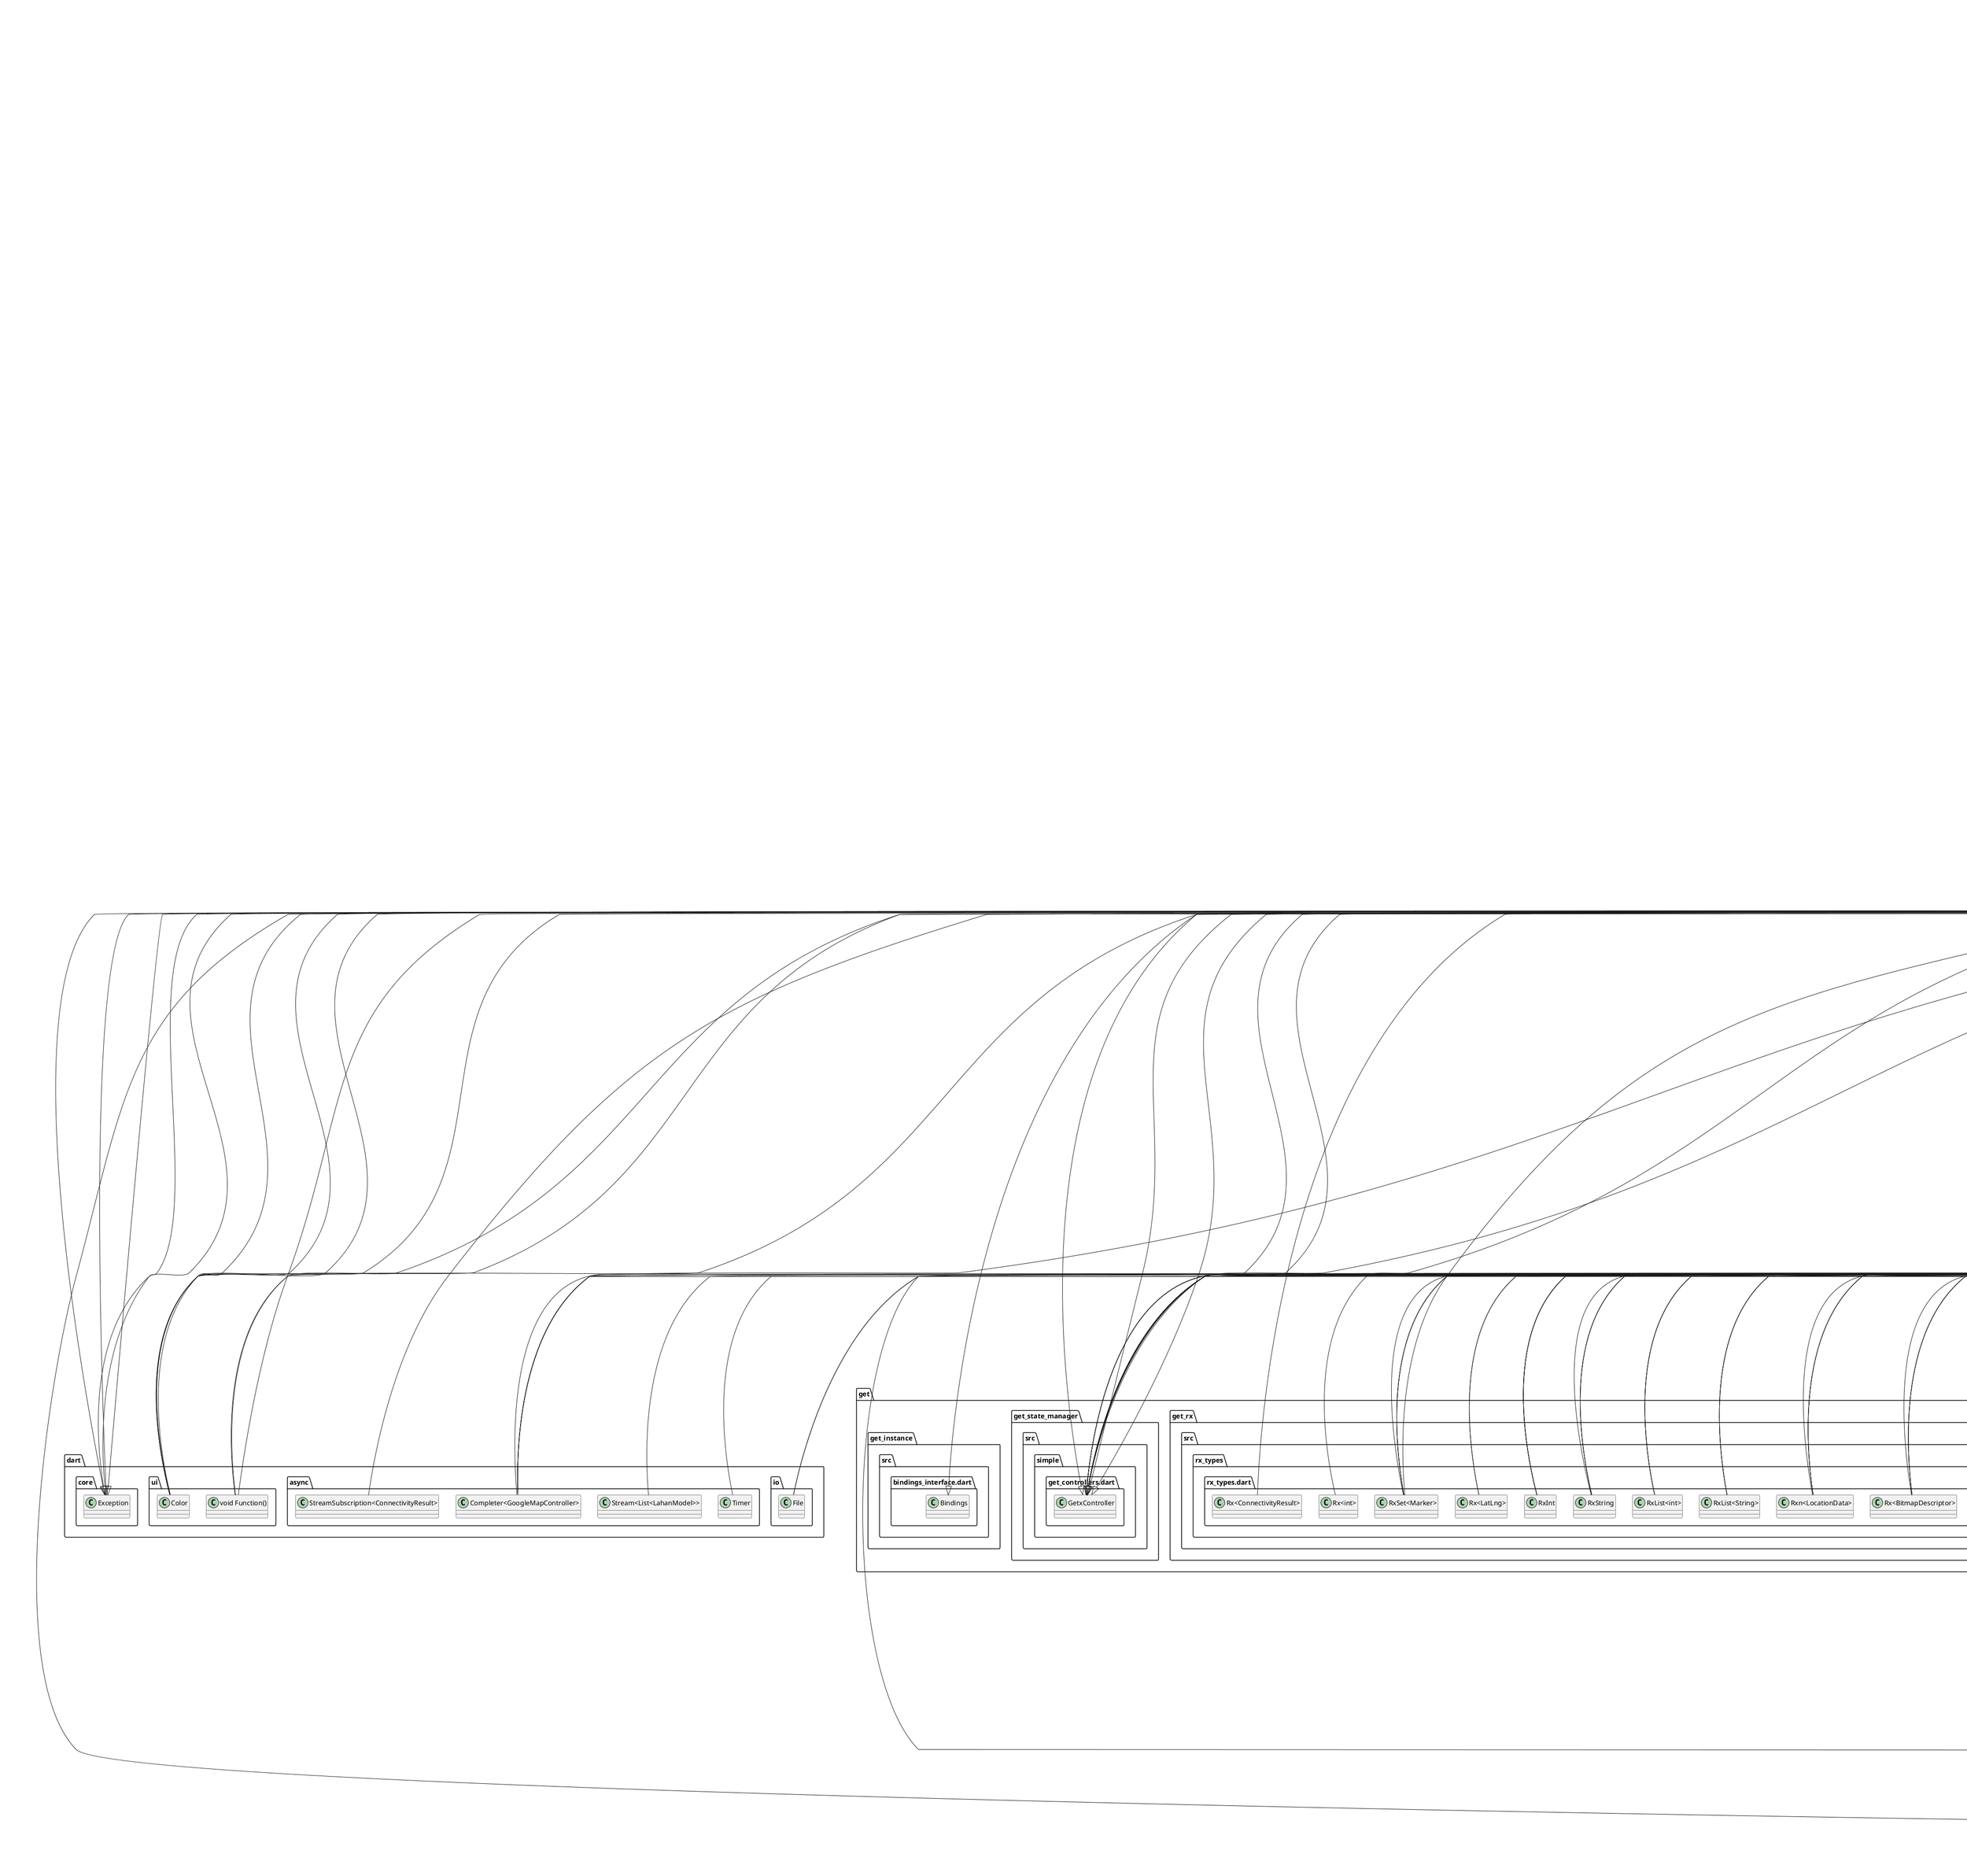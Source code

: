 @startuml
set namespaceSeparator ::

class "dipetakan::app.dart::App" {
  +Widget build()
}

"flutter::src::widgets::framework.dart::StatelessWidget" <|-- "dipetakan::app.dart::App"

class "dipetakan::bindings::general_bindings.dart::GeneralBindings" {
  +void dependencies()
}

"get::get_instance::src::bindings_interface.dart::Bindings" <|-- "dipetakan::bindings::general_bindings.dart::GeneralBindings"

class "dipetakan::common::styles::spacing_styles.dart::DSpacingStyle" {
  {static} +EdgeInsetsGeometry paddingWithAppBarHeight
}

"dipetakan::common::styles::spacing_styles.dart::DSpacingStyle" o-- "flutter::src::painting::edge_insets.dart::EdgeInsetsGeometry"

class "dipetakan::common::widgets::loaders::animation_loader.dart::DAnimationLoaderWidget" {
  +String text
  +String animation
  +bool showAction
  +String? actionText
  +void Function()? onActionPressed
  +Widget build()
}

"dipetakan::common::widgets::loaders::animation_loader.dart::DAnimationLoaderWidget" o-- "dart::ui::void Function()"
"flutter::src::widgets::framework.dart::StatelessWidget" <|-- "dipetakan::common::widgets::loaders::animation_loader.dart::DAnimationLoaderWidget"

class "dipetakan::data::repositories::authentication::authentication_repository.dart::AuthenticationRepository" {
  +GetStorage deviceStorage
  -FirebaseAuth _auth
  {static} +AuthenticationRepository instance
  +User? authUser
  +void onReady()
  +void screenRedirect()
  +dynamic loginWithEmailAndPassword()
  +dynamic registerWithEmailAndPassword()
  +dynamic sendEmailVerification()
  +dynamic sendPasswordResetEmail()
  +dynamic reAuthenticatedEmailandPassword()
  +dynamic verifyBeforeUpdateEmail()
  +dynamic userUpdated()
  +dynamic logout()
  +dynamic deleteAccount()
}

"dipetakan::data::repositories::authentication::authentication_repository.dart::AuthenticationRepository" o-- "get_storage::src::storage_impl.dart::GetStorage"
"dipetakan::data::repositories::authentication::authentication_repository.dart::AuthenticationRepository" o-- "firebase_auth::firebase_auth.dart::FirebaseAuth"
"dipetakan::data::repositories::authentication::authentication_repository.dart::AuthenticationRepository" o-- "dipetakan::data::repositories::authentication::authentication_repository.dart::AuthenticationRepository"
"dipetakan::data::repositories::authentication::authentication_repository.dart::AuthenticationRepository" o-- "firebase_auth::firebase_auth.dart::User"
"get::get_state_manager::src::simple::get_controllers.dart::GetxController" <|-- "dipetakan::data::repositories::authentication::authentication_repository.dart::AuthenticationRepository"

class "dipetakan::data::repositories::authentication::user_repository.dart::UserRepository" {
  -FirebaseFirestore _db
  {static} +UserRepository instance
  +dynamic saveUserRecord()
  +dynamic fetchUserDetails()
  +dynamic fetchAllUserIds()
  +dynamic fetchUserById()
  +dynamic updateUserDetails()
  +dynamic updateSingleField()
  +dynamic removeUserRecord()
  +dynamic uploadImage()
}

"dipetakan::data::repositories::authentication::user_repository.dart::UserRepository" o-- "cloud_firestore::cloud_firestore.dart::FirebaseFirestore"
"dipetakan::data::repositories::authentication::user_repository.dart::UserRepository" o-- "dipetakan::data::repositories::authentication::user_repository.dart::UserRepository"
"get::get_state_manager::src::simple::get_controllers.dart::GetxController" <|-- "dipetakan::data::repositories::authentication::user_repository.dart::UserRepository"

class "dipetakan::data::repositories::tambahlahan::lahan_repository.dart::LahanRepository" {
  -FirebaseFirestore _db
  {static} +LahanRepository instance
  +void onInit()
  +dynamic saveLahanRecord()
  +Stream<List<LahanModel>> fetchAllLahanByUserId()
  +Stream<List<LahanModel>> fetchAllLahan()
  +dynamic updateLahanDetails()
  +dynamic removeLahanRecord()
  +dynamic uploadImage()
  +dynamic deleteImage()
}

"dipetakan::data::repositories::tambahlahan::lahan_repository.dart::LahanRepository" o-- "cloud_firestore::cloud_firestore.dart::FirebaseFirestore"
"dipetakan::data::repositories::tambahlahan::lahan_repository.dart::LahanRepository" o-- "dipetakan::data::repositories::tambahlahan::lahan_repository.dart::LahanRepository"
"get::get_state_manager::src::simple::get_controllers.dart::GetxController" <|-- "dipetakan::data::repositories::tambahlahan::lahan_repository.dart::LahanRepository"

class "dipetakan::features::authentication::controllers::forget_password::forget_password_controller.dart::ForgetPasswordController" {
  +TextEditingController email
  +GlobalKey<FormState> forgetPasswordFormKey
  {static} +ForgetPasswordController instance
  +dynamic sendPasswordResetEmail()
  +dynamic resendPasswordResetEmail()
}

"dipetakan::features::authentication::controllers::forget_password::forget_password_controller.dart::ForgetPasswordController" o-- "flutter::src::widgets::editable_text.dart::TextEditingController"
"dipetakan::features::authentication::controllers::forget_password::forget_password_controller.dart::ForgetPasswordController" o-- "flutter::src::widgets::framework.dart::GlobalKey<FormState>"
"dipetakan::features::authentication::controllers::forget_password::forget_password_controller.dart::ForgetPasswordController" o-- "dipetakan::features::authentication::controllers::forget_password::forget_password_controller.dart::ForgetPasswordController"
"get::get_state_manager::src::simple::get_controllers.dart::GetxController" <|-- "dipetakan::features::authentication::controllers::forget_password::forget_password_controller.dart::ForgetPasswordController"

class "dipetakan::features::authentication::controllers::login::login_controller.dart::LoginController" {
  +RxBool rememberMe
  +RxBool hidePassword
  +GetStorage localStorage
  +TextEditingController email
  +TextEditingController password
  +GlobalKey<FormState> loginFormKey
  +void onInit()
  +dynamic emailAndPasswordSignIn()
}

"dipetakan::features::authentication::controllers::login::login_controller.dart::LoginController" o-- "get::get_rx::src::rx_types::rx_types.dart::RxBool"
"dipetakan::features::authentication::controllers::login::login_controller.dart::LoginController" o-- "get_storage::src::storage_impl.dart::GetStorage"
"dipetakan::features::authentication::controllers::login::login_controller.dart::LoginController" o-- "flutter::src::widgets::editable_text.dart::TextEditingController"
"dipetakan::features::authentication::controllers::login::login_controller.dart::LoginController" o-- "flutter::src::widgets::framework.dart::GlobalKey<FormState>"
"get::get_state_manager::src::simple::get_controllers.dart::GetxController" <|-- "dipetakan::features::authentication::controllers::login::login_controller.dart::LoginController"

class "dipetakan::features::authentication::controllers::signup::signup_controller.dart::SignupController" {
  +RxBool hidePassword
  +RxBool privacyPolicy
  +TextEditingController namaLengkap
  +TextEditingController email
  +TextEditingController username
  +TextEditingController password
  +TextEditingController phoneNo
  +GlobalKey<FormState> signupFormKey
  +Rx<UserModel> user
  {static} +SignupController instance
  +void signup()
}

"dipetakan::features::authentication::controllers::signup::signup_controller.dart::SignupController" o-- "get::get_rx::src::rx_types::rx_types.dart::RxBool"
"dipetakan::features::authentication::controllers::signup::signup_controller.dart::SignupController" o-- "flutter::src::widgets::editable_text.dart::TextEditingController"
"dipetakan::features::authentication::controllers::signup::signup_controller.dart::SignupController" o-- "flutter::src::widgets::framework.dart::GlobalKey<FormState>"
"dipetakan::features::authentication::controllers::signup::signup_controller.dart::SignupController" o-- "get::get_rx::src::rx_types::rx_types.dart::Rx<UserModel>"
"dipetakan::features::authentication::controllers::signup::signup_controller.dart::SignupController" o-- "dipetakan::features::authentication::controllers::signup::signup_controller.dart::SignupController"
"get::get_state_manager::src::simple::get_controllers.dart::GetxController" <|-- "dipetakan::features::authentication::controllers::signup::signup_controller.dart::SignupController"

class "dipetakan::features::authentication::controllers::signup::verify_email_controller.dart::VerifyEmailController" {
  -Timer? _timer
  {static} +VerifyEmailController instance
  +void onInit()
  +dynamic sendEmailVerification()
  +dynamic checkEmailVerificationStatus()
  -dynamic _checkEmailVerifiedWithRetries()
  +dynamic setTimerForAutoRedirect()
  +void onClose()
}

"dipetakan::features::authentication::controllers::signup::verify_email_controller.dart::VerifyEmailController" o-- "dart::async::Timer"
"dipetakan::features::authentication::controllers::signup::verify_email_controller.dart::VerifyEmailController" o-- "dipetakan::features::authentication::controllers::signup::verify_email_controller.dart::VerifyEmailController"
"get::get_state_manager::src::simple::get_controllers.dart::GetxController" <|-- "dipetakan::features::authentication::controllers::signup::verify_email_controller.dart::VerifyEmailController"

class "dipetakan::features::authentication::models::user_model.dart::UserModel" {
  +String id
  +String fullName
  +String username
  +String email
  +String phoneNo
  +String profilePicture
  +String formattedPhoneNo
  {static} +UserModel empty()
  +Map<String, dynamic> toJson()
}

class "dipetakan::features::authentication::screens::forgetpassword::email_sent.dart::EmailSentScreen" {
  +String email
  +Widget build()
}

"flutter::src::widgets::framework.dart::StatelessWidget" <|-- "dipetakan::features::authentication::screens::forgetpassword::email_sent.dart::EmailSentScreen"

class "dipetakan::features::authentication::screens::forgetpassword::forget_password.dart::ForgetPassScreen" {
  +State<ForgetPassScreen> createState()
}

"flutter::src::widgets::framework.dart::StatefulWidget" <|-- "dipetakan::features::authentication::screens::forgetpassword::forget_password.dart::ForgetPassScreen"

class "dipetakan::features::authentication::screens::forgetpassword::forget_password.dart::_ForgetPassScreenState" {
  +Widget build()
}

"flutter::src::widgets::framework.dart::State" <|-- "dipetakan::features::authentication::screens::forgetpassword::forget_password.dart::_ForgetPassScreenState"

class "dipetakan::features::authentication::screens::forgetpassword::widgets::forgetpass_body.dart::DForgetPassBody" {
  +State<DForgetPassBody> createState()
}

"flutter::src::widgets::framework.dart::StatefulWidget" <|-- "dipetakan::features::authentication::screens::forgetpassword::widgets::forgetpass_body.dart::DForgetPassBody"

class "dipetakan::features::authentication::screens::forgetpassword::widgets::forgetpass_body.dart::_DForgetPassBodyState" {
  +Widget build()
}

"flutter::src::widgets::framework.dart::State" <|-- "dipetakan::features::authentication::screens::forgetpassword::widgets::forgetpass_body.dart::_DForgetPassBodyState"

class "dipetakan::features::authentication::screens::forgetpassword::widgets::forgetpass_header.dart::DForgetPassHeader" {
  +State<DForgetPassHeader> createState()
}

"flutter::src::widgets::framework.dart::StatefulWidget" <|-- "dipetakan::features::authentication::screens::forgetpassword::widgets::forgetpass_header.dart::DForgetPassHeader"

class "dipetakan::features::authentication::screens::forgetpassword::widgets::forgetpass_header.dart::_DForgetPassHeaderState" {
  +Widget build()
}

"flutter::src::widgets::framework.dart::State" <|-- "dipetakan::features::authentication::screens::forgetpassword::widgets::forgetpass_header.dart::_DForgetPassHeaderState"

class "dipetakan::features::authentication::screens::login::login.dart::LoginScreen" {
  +State<LoginScreen> createState()
}

"flutter::src::widgets::framework.dart::StatefulWidget" <|-- "dipetakan::features::authentication::screens::login::login.dart::LoginScreen"

class "dipetakan::features::authentication::screens::login::login.dart::_LoginScreenState" {
  +Widget build()
}

"flutter::src::widgets::framework.dart::State" <|-- "dipetakan::features::authentication::screens::login::login.dart::_LoginScreenState"

class "dipetakan::features::authentication::screens::login::widgets::login_body.dart::DLoginBody" {
  +State<DLoginBody> createState()
}

"flutter::src::widgets::framework.dart::StatefulWidget" <|-- "dipetakan::features::authentication::screens::login::widgets::login_body.dart::DLoginBody"

class "dipetakan::features::authentication::screens::login::widgets::login_body.dart::_DLoginBodyState" {
  +LoginController controller
  +Widget build()
}

"dipetakan::features::authentication::screens::login::widgets::login_body.dart::_DLoginBodyState" o-- "dipetakan::features::authentication::controllers::login::login_controller.dart::LoginController"
"flutter::src::widgets::framework.dart::State" <|-- "dipetakan::features::authentication::screens::login::widgets::login_body.dart::_DLoginBodyState"

class "dipetakan::features::authentication::screens::login::widgets::login_header.dart::DLoginHeader" {
  +State<DLoginHeader> createState()
}

"flutter::src::widgets::framework.dart::StatefulWidget" <|-- "dipetakan::features::authentication::screens::login::widgets::login_header.dart::DLoginHeader"

class "dipetakan::features::authentication::screens::login::widgets::login_header.dart::_DLoginHeaderState" {
  +Widget build()
}

"flutter::src::widgets::framework.dart::State" <|-- "dipetakan::features::authentication::screens::login::widgets::login_header.dart::_DLoginHeaderState"

class "dipetakan::features::authentication::screens::resetpassword::reset_success.dart::ResetPassSuccessScreen" {
  +Widget build()
}

"flutter::src::widgets::framework.dart::StatelessWidget" <|-- "dipetakan::features::authentication::screens::resetpassword::reset_success.dart::ResetPassSuccessScreen"

class "dipetakan::features::authentication::screens::resetpassword::widgets::resetpass_body.dart::DResetPassBody" {
  +Widget build()
}

"flutter::src::widgets::framework.dart::StatelessWidget" <|-- "dipetakan::features::authentication::screens::resetpassword::widgets::resetpass_body.dart::DResetPassBody"

class "dipetakan::features::authentication::screens::resetpassword::widgets::resetpass_header.dart::DResetPassHeader" {
  +Widget build()
}

"flutter::src::widgets::framework.dart::StatelessWidget" <|-- "dipetakan::features::authentication::screens::resetpassword::widgets::resetpass_header.dart::DResetPassHeader"

class "dipetakan::features::authentication::screens::signup::account_created.dart::AccountCreatedScreen" {
  +Widget build()
}

"flutter::src::widgets::framework.dart::StatelessWidget" <|-- "dipetakan::features::authentication::screens::signup::account_created.dart::AccountCreatedScreen"

class "dipetakan::features::authentication::screens::signup::email_verification.dart::VerifyEmailScreen" {
  +String? email
  +Widget build()
}

"flutter::src::widgets::framework.dart::StatelessWidget" <|-- "dipetakan::features::authentication::screens::signup::email_verification.dart::VerifyEmailScreen"

class "dipetakan::features::authentication::screens::signup::kebijakan_privasi.dart::KebijakanPrivasi" {
  +State<KebijakanPrivasi> createState()
}

"flutter::src::widgets::framework.dart::StatefulWidget" <|-- "dipetakan::features::authentication::screens::signup::kebijakan_privasi.dart::KebijakanPrivasi"

class "dipetakan::features::authentication::screens::signup::kebijakan_privasi.dart::_KebijakanPrivasiState" {
  +Widget build()
}

"flutter::src::widgets::framework.dart::State" <|-- "dipetakan::features::authentication::screens::signup::kebijakan_privasi.dart::_KebijakanPrivasiState"

class "dipetakan::features::authentication::screens::signup::ketentuan_penggunaan.dart::KetentuanPenggunaan" {
  +State<KetentuanPenggunaan> createState()
}

"flutter::src::widgets::framework.dart::StatefulWidget" <|-- "dipetakan::features::authentication::screens::signup::ketentuan_penggunaan.dart::KetentuanPenggunaan"

class "dipetakan::features::authentication::screens::signup::ketentuan_penggunaan.dart::_KetentuanPenggunaanState" {
  +Widget build()
}

"flutter::src::widgets::framework.dart::State" <|-- "dipetakan::features::authentication::screens::signup::ketentuan_penggunaan.dart::_KetentuanPenggunaanState"

class "dipetakan::features::authentication::screens::signup::signup.dart::SignupScreen" {
  +Widget build()
}

"flutter::src::widgets::framework.dart::StatelessWidget" <|-- "dipetakan::features::authentication::screens::signup::signup.dart::SignupScreen"

class "dipetakan::features::authentication::screens::signup::test.dart::MyWidget" {
  +State<MyWidget> createState()
}

"flutter::src::widgets::framework.dart::StatefulWidget" <|-- "dipetakan::features::authentication::screens::signup::test.dart::MyWidget"

class "dipetakan::features::authentication::screens::signup::test.dart::_MyWidgetState" {
  +Widget build()
}

"flutter::src::widgets::framework.dart::State" <|-- "dipetakan::features::authentication::screens::signup::test.dart::_MyWidgetState"

class "dipetakan::features::authentication::screens::signup::widgets::signup_body.dart::DSignupBody" {
  +State<DSignupBody> createState()
}

"flutter::src::widgets::framework.dart::StatefulWidget" <|-- "dipetakan::features::authentication::screens::signup::widgets::signup_body.dart::DSignupBody"

class "dipetakan::features::authentication::screens::signup::widgets::signup_body.dart::_DSignupBodyState" {
  +void initState()
  +Widget build()
}

"flutter::src::widgets::framework.dart::State" <|-- "dipetakan::features::authentication::screens::signup::widgets::signup_body.dart::_DSignupBodyState"

class "dipetakan::features::authentication::screens::signup::widgets::signup_header.dart::DSignupHeader" {
  +Widget build()
}

"flutter::src::widgets::framework.dart::StatelessWidget" <|-- "dipetakan::features::authentication::screens::signup::widgets::signup_header.dart::DSignupHeader"

class "dipetakan::features::lahansaya::controllers::carousal_controller.dart::CarousalController" {
  +RxInt carousalCurrentIndex
  {static} +CarousalController instance
  +void updatePageIndicator()
}

"dipetakan::features::lahansaya::controllers::carousal_controller.dart::CarousalController" o-- "get::get_rx::src::rx_types::rx_types.dart::RxInt"
"dipetakan::features::lahansaya::controllers::carousal_controller.dart::CarousalController" o-- "dipetakan::features::lahansaya::controllers::carousal_controller.dart::CarousalController"
"get::get_state_manager::src::simple::get_controllers.dart::GetxController" <|-- "dipetakan::features::lahansaya::controllers::carousal_controller.dart::CarousalController"

class "dipetakan::features::lahansaya::controllers::lahansaya_controller.dart::LahanSayaController" {
  +UserRepository userRepository
  +Rx<UserModel> user
  +RxBool profileLoading
  {static} +LahanSayaController instance
  +void onInit()
  +dynamic fetchUserRecord()
  +dynamic fetchDataFromPostgresql()
}

"dipetakan::features::lahansaya::controllers::lahansaya_controller.dart::LahanSayaController" o-- "dipetakan::data::repositories::authentication::user_repository.dart::UserRepository"
"dipetakan::features::lahansaya::controllers::lahansaya_controller.dart::LahanSayaController" o-- "get::get_rx::src::rx_types::rx_types.dart::Rx<UserModel>"
"dipetakan::features::lahansaya::controllers::lahansaya_controller.dart::LahanSayaController" o-- "get::get_rx::src::rx_types::rx_types.dart::RxBool"
"dipetakan::features::lahansaya::controllers::lahansaya_controller.dart::LahanSayaController" o-- "dipetakan::features::lahansaya::controllers::lahansaya_controller.dart::LahanSayaController"
"get::get_state_manager::src::simple::get_controllers.dart::GetxController" <|-- "dipetakan::features::lahansaya::controllers::lahansaya_controller.dart::LahanSayaController"

class "dipetakan::features::lahansaya::controllers::petafotopatokan_controller.dart::PetaFotoPatokanController" {
  +Completer<GoogleMapController> mapController
  +Location location
  +LahanRepository lahanRepository
  +Rxn<LocationData> currentLocation
  +Rx<LatLng?> initialPosition
  +RxList<String> selectedJenisLahan
  +RxList<int> selectedStatusValidasi
  +RxList<LahanModel> lahanData
  +Rx<BitmapDescriptor> markerbitmap
  +RxList<PatokanModel> patokanList
  +RxBool loading
  +RxString strLatLong
  +RxSet<Marker> markers
  +RxInt filterTrigger
  +ImagePicker imagePicker
  +void onInit()
  +dynamic fetchDataFromPostgresql()
  +void getCurrentLocation()
  +void setFilters()
  +Set<Polygon> buildPolygons()
  +Set<Marker> buildMarkers()
  -void _onMarkerTapped()
  -void _setMapFitToPolygon()
  +void addMarkersForPolygon()
  +void updateFotoPatokan()
  +dynamic uploadPatokanImages()
  +dynamic replaceFotoPatokan()
  +dynamic compressImage()
}

"dipetakan::features::lahansaya::controllers::petafotopatokan_controller.dart::PetaFotoPatokanController" o-- "dart::async::Completer<GoogleMapController>"
"dipetakan::features::lahansaya::controllers::petafotopatokan_controller.dart::PetaFotoPatokanController" o-- "location::location.dart::Location"
"dipetakan::features::lahansaya::controllers::petafotopatokan_controller.dart::PetaFotoPatokanController" o-- "dipetakan::data::repositories::tambahlahan::lahan_repository.dart::LahanRepository"
"dipetakan::features::lahansaya::controllers::petafotopatokan_controller.dart::PetaFotoPatokanController" o-- "get::get_rx::src::rx_types::rx_types.dart::Rxn<LocationData>"
"dipetakan::features::lahansaya::controllers::petafotopatokan_controller.dart::PetaFotoPatokanController" o-- "get::get_rx::src::rx_types::rx_types.dart::Rx<LatLng>"
"dipetakan::features::lahansaya::controllers::petafotopatokan_controller.dart::PetaFotoPatokanController" o-- "get::get_rx::src::rx_types::rx_types.dart::RxList<String>"
"dipetakan::features::lahansaya::controllers::petafotopatokan_controller.dart::PetaFotoPatokanController" o-- "get::get_rx::src::rx_types::rx_types.dart::RxList<int>"
"dipetakan::features::lahansaya::controllers::petafotopatokan_controller.dart::PetaFotoPatokanController" o-- "get::get_rx::src::rx_types::rx_types.dart::RxList<LahanModel>"
"dipetakan::features::lahansaya::controllers::petafotopatokan_controller.dart::PetaFotoPatokanController" o-- "get::get_rx::src::rx_types::rx_types.dart::Rx<BitmapDescriptor>"
"dipetakan::features::lahansaya::controllers::petafotopatokan_controller.dart::PetaFotoPatokanController" o-- "get::get_rx::src::rx_types::rx_types.dart::RxList<PatokanModel>"
"dipetakan::features::lahansaya::controllers::petafotopatokan_controller.dart::PetaFotoPatokanController" o-- "get::get_rx::src::rx_types::rx_types.dart::RxBool"
"dipetakan::features::lahansaya::controllers::petafotopatokan_controller.dart::PetaFotoPatokanController" o-- "get::get_rx::src::rx_types::rx_types.dart::RxString"
"dipetakan::features::lahansaya::controllers::petafotopatokan_controller.dart::PetaFotoPatokanController" o-- "get::get_rx::src::rx_types::rx_types.dart::RxSet<Marker>"
"dipetakan::features::lahansaya::controllers::petafotopatokan_controller.dart::PetaFotoPatokanController" o-- "get::get_rx::src::rx_types::rx_types.dart::RxInt"
"dipetakan::features::lahansaya::controllers::petafotopatokan_controller.dart::PetaFotoPatokanController" o-- "image_picker::image_picker.dart::ImagePicker"
"get::get_state_manager::src::simple::get_controllers.dart::GetxController" <|-- "dipetakan::features::lahansaya::controllers::petafotopatokan_controller.dart::PetaFotoPatokanController"

class "dipetakan::features::lahansaya::controllers::petavalidasi_controller.dart::PetaValidasiController" {
  +Completer<GoogleMapController> mapController
  +Location location
  +LahanRepository lahanRepository
  +Rxn<LocationData> currentLocation
  +Rx<LatLng?> initialPosition
  +RxList<String> selectedJenisLahan
  +RxList<int> selectedStatusValidasi
  +RxList<LahanModel> lahanData
  +Rx<BitmapDescriptor> markerbitmap
  +RxList<PatokanModel> patokanList
  +RxBool loading
  +RxString strLatLong
  +RxSet<Marker> markers
  +RxInt filterTrigger
  +ImagePicker imagePicker
  +bool isAgreed
  +void onInit()
  +dynamic fetchDataFromPostgresql()
  +void getCurrentLocation()
  +void addCustomMarker()
  +void setFilters()
  +Set<Polygon> buildPolygons()
  -void _setMapFitToPolygon()
  +Set<Marker> buildMarkers()
  -void _onMarkerTapped()
  +void verifikasiKoordinat()
  +LatLng? getInitialCameraPosition()
  +void setInitialCameraPosition()
}

"dipetakan::features::lahansaya::controllers::petavalidasi_controller.dart::PetaValidasiController" o-- "dart::async::Completer<GoogleMapController>"
"dipetakan::features::lahansaya::controllers::petavalidasi_controller.dart::PetaValidasiController" o-- "location::location.dart::Location"
"dipetakan::features::lahansaya::controllers::petavalidasi_controller.dart::PetaValidasiController" o-- "dipetakan::data::repositories::tambahlahan::lahan_repository.dart::LahanRepository"
"dipetakan::features::lahansaya::controllers::petavalidasi_controller.dart::PetaValidasiController" o-- "get::get_rx::src::rx_types::rx_types.dart::Rxn<LocationData>"
"dipetakan::features::lahansaya::controllers::petavalidasi_controller.dart::PetaValidasiController" o-- "get::get_rx::src::rx_types::rx_types.dart::Rx<LatLng>"
"dipetakan::features::lahansaya::controllers::petavalidasi_controller.dart::PetaValidasiController" o-- "get::get_rx::src::rx_types::rx_types.dart::RxList<String>"
"dipetakan::features::lahansaya::controllers::petavalidasi_controller.dart::PetaValidasiController" o-- "get::get_rx::src::rx_types::rx_types.dart::RxList<int>"
"dipetakan::features::lahansaya::controllers::petavalidasi_controller.dart::PetaValidasiController" o-- "get::get_rx::src::rx_types::rx_types.dart::RxList<LahanModel>"
"dipetakan::features::lahansaya::controllers::petavalidasi_controller.dart::PetaValidasiController" o-- "get::get_rx::src::rx_types::rx_types.dart::Rx<BitmapDescriptor>"
"dipetakan::features::lahansaya::controllers::petavalidasi_controller.dart::PetaValidasiController" o-- "get::get_rx::src::rx_types::rx_types.dart::RxList<PatokanModel>"
"dipetakan::features::lahansaya::controllers::petavalidasi_controller.dart::PetaValidasiController" o-- "get::get_rx::src::rx_types::rx_types.dart::RxBool"
"dipetakan::features::lahansaya::controllers::petavalidasi_controller.dart::PetaValidasiController" o-- "get::get_rx::src::rx_types::rx_types.dart::RxString"
"dipetakan::features::lahansaya::controllers::petavalidasi_controller.dart::PetaValidasiController" o-- "get::get_rx::src::rx_types::rx_types.dart::RxSet<Marker>"
"dipetakan::features::lahansaya::controllers::petavalidasi_controller.dart::PetaValidasiController" o-- "get::get_rx::src::rx_types::rx_types.dart::RxInt"
"dipetakan::features::lahansaya::controllers::petavalidasi_controller.dart::PetaValidasiController" o-- "image_picker::image_picker.dart::ImagePicker"
"get::get_state_manager::src::simple::get_controllers.dart::GetxController" <|-- "dipetakan::features::lahansaya::controllers::petavalidasi_controller.dart::PetaValidasiController"

class "dipetakan::features::lahansaya::screens::deskripsi_lahan.dart::DeskripsiLahan" {
  +LahanModel lahan
  +State<DeskripsiLahan> createState()
}

"dipetakan::features::lahansaya::screens::deskripsi_lahan.dart::DeskripsiLahan" o-- "dipetakan::features::tambahlahan::models::lahan_model.dart::LahanModel"
"flutter::src::widgets::framework.dart::StatefulWidget" <|-- "dipetakan::features::lahansaya::screens::deskripsi_lahan.dart::DeskripsiLahan"

class "dipetakan::features::lahansaya::screens::deskripsi_lahan.dart::_DeskripsiLahanState" {
  +Widget build()
}

"flutter::src::widgets::framework.dart::State" <|-- "dipetakan::features::lahansaya::screens::deskripsi_lahan.dart::_DeskripsiLahanState"

class "dipetakan::features::lahansaya::screens::edit_lahan.dart::EditLahan" {
  +LahanModel lahan
  +State<EditLahan> createState()
}

"dipetakan::features::lahansaya::screens::edit_lahan.dart::EditLahan" o-- "dipetakan::features::tambahlahan::models::lahan_model.dart::LahanModel"
"flutter::src::widgets::framework.dart::StatefulWidget" <|-- "dipetakan::features::lahansaya::screens::edit_lahan.dart::EditLahan"

class "dipetakan::features::lahansaya::screens::edit_lahan.dart::_EditLahanState" {
  +Widget build()
}

"flutter::src::widgets::framework.dart::State" <|-- "dipetakan::features::lahansaya::screens::edit_lahan.dart::_EditLahanState"

class "dipetakan::features::lahansaya::screens::lacak_status.dart::LacakStatusScreen" {
  +LahanModel lahan
  +State<LacakStatusScreen> createState()
}

"dipetakan::features::lahansaya::screens::lacak_status.dart::LacakStatusScreen" o-- "dipetakan::features::tambahlahan::models::lahan_model.dart::LahanModel"
"flutter::src::widgets::framework.dart::StatefulWidget" <|-- "dipetakan::features::lahansaya::screens::lacak_status.dart::LacakStatusScreen"

class "dipetakan::features::lahansaya::screens::lacak_status.dart::_LacakStatusScreenState" {
  +void initState()
  +String formatTimestamp()
  +String getStatusText()
  +Color getStatusColor()
  +List<Widget> getActionButtons()
  +Widget build()
}

"flutter::src::widgets::framework.dart::State" <|-- "dipetakan::features::lahansaya::screens::lacak_status.dart::_LacakStatusScreenState"

class "dipetakan::features::lahansaya::screens::lahan_saya.dart::LahanSayaScreen" {
  +State<LahanSayaScreen> createState()
}

"flutter::src::widgets::framework.dart::StatefulWidget" <|-- "dipetakan::features::lahansaya::screens::lahan_saya.dart::LahanSayaScreen"

class "dipetakan::features::lahansaya::screens::lahan_saya.dart::_LahanSayaScreenState" {
  +List<String> selectedJenisLahan
  +List<int> selectedStatusValidasi
  +String searchQuery
  +TextEditingController searchController
  -void _updateFilters()
  -void _updateSearchQuery()
  +Widget build()
}

"dipetakan::features::lahansaya::screens::lahan_saya.dart::_LahanSayaScreenState" o-- "flutter::src::widgets::editable_text.dart::TextEditingController"
"flutter::src::widgets::framework.dart::State" <|-- "dipetakan::features::lahansaya::screens::lahan_saya.dart::_LahanSayaScreenState"

class "dipetakan::features::lahansaya::screens::peta_revisi_foto_patokan.dart::PetaRevisiFotoPatokan" {
  +String mapId
  +State<PetaRevisiFotoPatokan> createState()
}

"flutter::src::widgets::framework.dart::StatefulWidget" <|-- "dipetakan::features::lahansaya::screens::peta_revisi_foto_patokan.dart::PetaRevisiFotoPatokan"

class "dipetakan::features::lahansaya::screens::peta_revisi_foto_patokan.dart::_PetaRevisiFotoPatokanState" {
  +PetaFotoPatokanController controller
  +Widget build()
}

"dipetakan::features::lahansaya::screens::peta_revisi_foto_patokan.dart::_PetaRevisiFotoPatokanState" o-- "dipetakan::features::lahansaya::controllers::petafotopatokan_controller.dart::PetaFotoPatokanController"
"flutter::src::widgets::framework.dart::State" <|-- "dipetakan::features::lahansaya::screens::peta_revisi_foto_patokan.dart::_PetaRevisiFotoPatokanState"

class "dipetakan::features::lahansaya::screens::peta_titik_validasi.dart::PetaTitikValidasi" {
  +LahanModel lahan
  +State<PetaTitikValidasi> createState()
}

"dipetakan::features::lahansaya::screens::peta_titik_validasi.dart::PetaTitikValidasi" o-- "dipetakan::features::tambahlahan::models::lahan_model.dart::LahanModel"
"flutter::src::widgets::framework.dart::StatefulWidget" <|-- "dipetakan::features::lahansaya::screens::peta_titik_validasi.dart::PetaTitikValidasi"

class "dipetakan::features::lahansaya::screens::peta_titik_validasi.dart::_PetaTitikValidasiState" {
  +PetaValidasiController controller
  +RxSet<Marker> markers
  +void initState()
  +Widget build()
}

"dipetakan::features::lahansaya::screens::peta_titik_validasi.dart::_PetaTitikValidasiState" o-- "dipetakan::features::lahansaya::controllers::petavalidasi_controller.dart::PetaValidasiController"
"dipetakan::features::lahansaya::screens::peta_titik_validasi.dart::_PetaTitikValidasiState" o-- "get::get_rx::src::rx_types::rx_types.dart::RxSet<Marker>"
"flutter::src::widgets::framework.dart::State" <|-- "dipetakan::features::lahansaya::screens::peta_titik_validasi.dart::_PetaTitikValidasiState"

class "dipetakan::features::lahansaya::screens::widgets::carousel_slide.dart::CarouselSlide" {
  +List<String> photos
  +Widget build()
}

"flutter::src::widgets::framework.dart::StatelessWidget" <|-- "dipetakan::features::lahansaya::screens::widgets::carousel_slide.dart::CarouselSlide"

class "dipetakan::features::lahansaya::screens::widgets::carousel_slide.dart::DRoundedImage" {
  +double? width
  +double? height
  +String imageUrl
  +bool applyImageRadius
  +BoxBorder? border
  +Color backgroundColor
  +BoxFit? fit
  +EdgeInsetsGeometry? padding
  +bool isNetworkimage
  +void Function()? onPressed
  +double borderRadius
  +Widget build()
}

"dipetakan::features::lahansaya::screens::widgets::carousel_slide.dart::DRoundedImage" o-- "flutter::src::painting::box_border.dart::BoxBorder"
"dipetakan::features::lahansaya::screens::widgets::carousel_slide.dart::DRoundedImage" o-- "dart::ui::Color"
"dipetakan::features::lahansaya::screens::widgets::carousel_slide.dart::DRoundedImage" o-- "flutter::src::painting::box_fit.dart::BoxFit"
"dipetakan::features::lahansaya::screens::widgets::carousel_slide.dart::DRoundedImage" o-- "flutter::src::painting::edge_insets.dart::EdgeInsetsGeometry"
"dipetakan::features::lahansaya::screens::widgets::carousel_slide.dart::DRoundedImage" o-- "dart::ui::void Function()"
"flutter::src::widgets::framework.dart::StatelessWidget" <|-- "dipetakan::features::lahansaya::screens::widgets::carousel_slide.dart::DRoundedImage"

class "dipetakan::features::lahansaya::screens::widgets::circular_container.dart::DCircularContainer" {
  +double? width
  +double? height
  +double radius
  +double padding
  +EdgeInsets? margin
  +Widget? child
  +Color backgroundColor
  +Widget build()
}

"dipetakan::features::lahansaya::screens::widgets::circular_container.dart::DCircularContainer" o-- "flutter::src::painting::edge_insets.dart::EdgeInsets"
"dipetakan::features::lahansaya::screens::widgets::circular_container.dart::DCircularContainer" o-- "flutter::src::widgets::framework.dart::Widget"
"dipetakan::features::lahansaya::screens::widgets::circular_container.dart::DCircularContainer" o-- "dart::ui::Color"
"flutter::src::widgets::framework.dart::StatelessWidget" <|-- "dipetakan::features::lahansaya::screens::widgets::circular_container.dart::DCircularContainer"

class "dipetakan::features::lahansaya::screens::widgets::edit_lahan_body.dart::EditLahanBody" {
  +LahanModel lahan
  +State<EditLahanBody> createState()
}

"dipetakan::features::lahansaya::screens::widgets::edit_lahan_body.dart::EditLahanBody" o-- "dipetakan::features::tambahlahan::models::lahan_model.dart::LahanModel"
"flutter::src::widgets::framework.dart::StatefulWidget" <|-- "dipetakan::features::lahansaya::screens::widgets::edit_lahan_body.dart::EditLahanBody"

class "dipetakan::features::lahansaya::screens::widgets::edit_lahan_body.dart::_EditLahanBodyState" {
  +PetaFotoPatokanController controller
  +void initState()
  +Widget build()
}

"dipetakan::features::lahansaya::screens::widgets::edit_lahan_body.dart::_EditLahanBodyState" o-- "dipetakan::features::lahansaya::controllers::petafotopatokan_controller.dart::PetaFotoPatokanController"
"flutter::src::widgets::framework.dart::State" <|-- "dipetakan::features::lahansaya::screens::widgets::edit_lahan_body.dart::_EditLahanBodyState"

class "dipetakan::features::lahansaya::screens::widgets::filter_button.dart::FilterButton" {
  +double size
  +dynamic Function(List<String>, List<int>) onFilterChanged
  +_FilterButtonState createState()
}

"dipetakan::features::lahansaya::screens::widgets::filter_button.dart::FilterButton" o-- "null::dynamic Function(List<String>, List<int>)"
"flutter::src::widgets::framework.dart::StatefulWidget" <|-- "dipetakan::features::lahansaya::screens::widgets::filter_button.dart::FilterButton"

class "dipetakan::features::lahansaya::screens::widgets::filter_button.dart::_FilterButtonState" {
  +List<String> selectedJenisLahan
  +List<int> selectedStatusValidasi
  +Map<int, String> statusValidasiMap
  +Widget build()
  -void _showFilterDialog()
}

"flutter::src::widgets::framework.dart::State" <|-- "dipetakan::features::lahansaya::screens::widgets::filter_button.dart::_FilterButtonState"

class "dipetakan::features::lahansaya::screens::widgets::list_lahan.dart::ListLahan" {
  +List<String> selectedJenisLahan
  +List<int> selectedStatusValidasi
  +String searchQuery
  +Widget build()
}

"flutter::src::widgets::framework.dart::StatelessWidget" <|-- "dipetakan::features::lahansaya::screens::widgets::list_lahan.dart::ListLahan"

class "dipetakan::features::lahansaya::screens::widgets::list_patokan_edit.dart::ListPatokanEdit" {
  +List<PatokanModel> initialPatokanList
  +PetaFotoPatokanController controller
  +_ListPatokanEditState createState()
}

"dipetakan::features::lahansaya::screens::widgets::list_patokan_edit.dart::ListPatokanEdit" o-- "dipetakan::features::lahansaya::controllers::petafotopatokan_controller.dart::PetaFotoPatokanController"
"flutter::src::widgets::framework.dart::StatefulWidget" <|-- "dipetakan::features::lahansaya::screens::widgets::list_patokan_edit.dart::ListPatokanEdit"

class "dipetakan::features::lahansaya::screens::widgets::list_patokan_edit.dart::_ListPatokanEditState" {
  +ImagePicker imagePicker
  +String strLatLong
  +bool loading
  +void initState()
  +Widget build()
}

"dipetakan::features::lahansaya::screens::widgets::list_patokan_edit.dart::_ListPatokanEditState" o-- "image_picker::image_picker.dart::ImagePicker"
"flutter::src::widgets::framework.dart::State" <|-- "dipetakan::features::lahansaya::screens::widgets::list_patokan_edit.dart::_ListPatokanEditState"

class "dipetakan::features::lahansaya::screens::widgets::search_bar.dart::CustomSearchBar" {
  +TextEditingController controller
  +void Function(String) onSearchChanged
  +Widget build()
}

"dipetakan::features::lahansaya::screens::widgets::search_bar.dart::CustomSearchBar" o-- "flutter::src::widgets::editable_text.dart::TextEditingController"
"dipetakan::features::lahansaya::screens::widgets::search_bar.dart::CustomSearchBar" o-- "flutter::src::foundation::basic_types.dart::void Function(String)"
"flutter::src::widgets::framework.dart::StatelessWidget" <|-- "dipetakan::features::lahansaya::screens::widgets::search_bar.dart::CustomSearchBar"

class "dipetakan::features::navigation::controllers::update_email_controller.dart::UpdateEmailController" {
  +TextEditingController newEmail
  +TextEditingController oldEmail
  +RxBool hidePassword
  +TextEditingController oldPassword
  +UserController userController
  +UserRepository userRepository
  +GlobalKey<FormState> updateEmailFormKey
  {static} +UpdateEmailController instance
  +void onInit()
  +dynamic initializeEmail()
  +dynamic updateEmail()
  +dynamic checkEmailVerificationStatus()
  +dynamic sendEmailVerification()
  +dynamic updateEmailFirestore()
}

"dipetakan::features::navigation::controllers::update_email_controller.dart::UpdateEmailController" o-- "flutter::src::widgets::editable_text.dart::TextEditingController"
"dipetakan::features::navigation::controllers::update_email_controller.dart::UpdateEmailController" o-- "get::get_rx::src::rx_types::rx_types.dart::RxBool"
"dipetakan::features::navigation::controllers::update_email_controller.dart::UpdateEmailController" o-- "dipetakan::features::navigation::controllers::user_controller.dart::UserController"
"dipetakan::features::navigation::controllers::update_email_controller.dart::UpdateEmailController" o-- "dipetakan::data::repositories::authentication::user_repository.dart::UserRepository"
"dipetakan::features::navigation::controllers::update_email_controller.dart::UpdateEmailController" o-- "flutter::src::widgets::framework.dart::GlobalKey<FormState>"
"dipetakan::features::navigation::controllers::update_email_controller.dart::UpdateEmailController" o-- "dipetakan::features::navigation::controllers::update_email_controller.dart::UpdateEmailController"
"get::get_state_manager::src::simple::get_controllers.dart::GetxController" <|-- "dipetakan::features::navigation::controllers::update_email_controller.dart::UpdateEmailController"

class "dipetakan::features::navigation::controllers::update_name_controller.dart::UpdateNameController" {
  +TextEditingController fullName
  +UserController userController
  +UserRepository userRepository
  +GlobalKey<FormState> updateUserFullnameFormKey
  {static} +UpdateNameController instance
  +void onInit()
  +dynamic initializeNames()
  +dynamic updateUserFullname()
}

"dipetakan::features::navigation::controllers::update_name_controller.dart::UpdateNameController" o-- "flutter::src::widgets::editable_text.dart::TextEditingController"
"dipetakan::features::navigation::controllers::update_name_controller.dart::UpdateNameController" o-- "dipetakan::features::navigation::controllers::user_controller.dart::UserController"
"dipetakan::features::navigation::controllers::update_name_controller.dart::UpdateNameController" o-- "dipetakan::data::repositories::authentication::user_repository.dart::UserRepository"
"dipetakan::features::navigation::controllers::update_name_controller.dart::UpdateNameController" o-- "flutter::src::widgets::framework.dart::GlobalKey<FormState>"
"dipetakan::features::navigation::controllers::update_name_controller.dart::UpdateNameController" o-- "dipetakan::features::navigation::controllers::update_name_controller.dart::UpdateNameController"
"get::get_state_manager::src::simple::get_controllers.dart::GetxController" <|-- "dipetakan::features::navigation::controllers::update_name_controller.dart::UpdateNameController"

class "dipetakan::features::navigation::controllers::update_phoneno_controller.dart::UpdatePhoneNoController" {
  +TextEditingController phoneNo
  +UserController userController
  +UserRepository userRepository
  +GlobalKey<FormState> updatephoneNoFormKey
  {static} +UpdatePhoneNoController instance
  +void onInit()
  +dynamic initializeNames()
  +dynamic updatephoneNo()
}

"dipetakan::features::navigation::controllers::update_phoneno_controller.dart::UpdatePhoneNoController" o-- "flutter::src::widgets::editable_text.dart::TextEditingController"
"dipetakan::features::navigation::controllers::update_phoneno_controller.dart::UpdatePhoneNoController" o-- "dipetakan::features::navigation::controllers::user_controller.dart::UserController"
"dipetakan::features::navigation::controllers::update_phoneno_controller.dart::UpdatePhoneNoController" o-- "dipetakan::data::repositories::authentication::user_repository.dart::UserRepository"
"dipetakan::features::navigation::controllers::update_phoneno_controller.dart::UpdatePhoneNoController" o-- "flutter::src::widgets::framework.dart::GlobalKey<FormState>"
"dipetakan::features::navigation::controllers::update_phoneno_controller.dart::UpdatePhoneNoController" o-- "dipetakan::features::navigation::controllers::update_phoneno_controller.dart::UpdatePhoneNoController"
"get::get_state_manager::src::simple::get_controllers.dart::GetxController" <|-- "dipetakan::features::navigation::controllers::update_phoneno_controller.dart::UpdatePhoneNoController"

class "dipetakan::features::navigation::controllers::update_username_controller.dart::UpdateUsernameController" {
  +TextEditingController username
  +UserController userController
  +UserRepository userRepository
  +GlobalKey<FormState> updateUsernameFormKey
  {static} +UpdateUsernameController instance
  +void onInit()
  +dynamic initializeNames()
  +dynamic updateUsername()
}

"dipetakan::features::navigation::controllers::update_username_controller.dart::UpdateUsernameController" o-- "flutter::src::widgets::editable_text.dart::TextEditingController"
"dipetakan::features::navigation::controllers::update_username_controller.dart::UpdateUsernameController" o-- "dipetakan::features::navigation::controllers::user_controller.dart::UserController"
"dipetakan::features::navigation::controllers::update_username_controller.dart::UpdateUsernameController" o-- "dipetakan::data::repositories::authentication::user_repository.dart::UserRepository"
"dipetakan::features::navigation::controllers::update_username_controller.dart::UpdateUsernameController" o-- "flutter::src::widgets::framework.dart::GlobalKey<FormState>"
"dipetakan::features::navigation::controllers::update_username_controller.dart::UpdateUsernameController" o-- "dipetakan::features::navigation::controllers::update_username_controller.dart::UpdateUsernameController"
"get::get_state_manager::src::simple::get_controllers.dart::GetxController" <|-- "dipetakan::features::navigation::controllers::update_username_controller.dart::UpdateUsernameController"

class "dipetakan::features::navigation::controllers::user_controller.dart::UserController" {
  +RxBool profileLoading
  +Rx<UserModel> user
  +RxBool hidePassword
  +RxBool imageUploading
  +TextEditingController verifyEmail
  +TextEditingController verifyPassword
  +UserRepository userRepository
  +GlobalKey<FormState> reAuthFormKey
  {static} +UserController instance
  +void onInit()
  +dynamic fetchUserRecord()
  +dynamic saveUserRecord()
  +void deleteAccountWarningPopup()
  +void deleteUserAccount()
  +dynamic reAuthenticatedEmailAndPassword()
  +dynamic uploadUserProfilePicture()
}

"dipetakan::features::navigation::controllers::user_controller.dart::UserController" o-- "get::get_rx::src::rx_types::rx_types.dart::RxBool"
"dipetakan::features::navigation::controllers::user_controller.dart::UserController" o-- "get::get_rx::src::rx_types::rx_types.dart::Rx<UserModel>"
"dipetakan::features::navigation::controllers::user_controller.dart::UserController" o-- "flutter::src::widgets::editable_text.dart::TextEditingController"
"dipetakan::features::navigation::controllers::user_controller.dart::UserController" o-- "dipetakan::data::repositories::authentication::user_repository.dart::UserRepository"
"dipetakan::features::navigation::controllers::user_controller.dart::UserController" o-- "flutter::src::widgets::framework.dart::GlobalKey<FormState>"
"dipetakan::features::navigation::controllers::user_controller.dart::UserController" o-- "dipetakan::features::navigation::controllers::user_controller.dart::UserController"
"get::get_state_manager::src::simple::get_controllers.dart::GetxController" <|-- "dipetakan::features::navigation::controllers::user_controller.dart::UserController"

class "dipetakan::features::navigation::screens::akunsaya.dart::AkunSaya" {
  +Widget build()
}

"flutter::src::widgets::framework.dart::StatelessWidget" <|-- "dipetakan::features::navigation::screens::akunsaya.dart::AkunSaya"

class "dipetakan::features::navigation::screens::bantuan.dart::BantuanScreen" {
  +State<BantuanScreen> createState()
}

"flutter::src::widgets::framework.dart::StatefulWidget" <|-- "dipetakan::features::navigation::screens::bantuan.dart::BantuanScreen"

class "dipetakan::features::navigation::screens::bantuan.dart::_BantuanScreenState" {
  +List<Map<String, dynamic>> faqs
  +Widget build()
}

"flutter::src::widgets::framework.dart::State" <|-- "dipetakan::features::navigation::screens::bantuan.dart::_BantuanScreenState"

class "dipetakan::features::navigation::screens::menu.dart::MenuScreen" {
  +List<dynamic> imgData
  +List<dynamic> titles
  +List<dynamic> screen
  +Widget build()
}

"flutter::src::widgets::framework.dart::StatelessWidget" <|-- "dipetakan::features::navigation::screens::menu.dart::MenuScreen"

class "dipetakan::features::navigation::screens::menu.dart::Items" {
  +String title
  +String subtitle
  +String event
  +String img
}

class "dipetakan::features::navigation::screens::navigation.dart::NavigationMenu" {
  +State<NavigationMenu> createState()
}

"flutter::src::widgets::framework.dart::StatefulWidget" <|-- "dipetakan::features::navigation::screens::navigation.dart::NavigationMenu"

class "dipetakan::features::navigation::screens::navigation.dart::_NavigationMenuState" {
  +int counter
  +Widget build()
}

"flutter::src::widgets::framework.dart::State" <|-- "dipetakan::features::navigation::screens::navigation.dart::_NavigationMenuState"

class "dipetakan::features::navigation::screens::navigation.dart::NavigationController" {
  +Rx<int> selectedIndex
  +List<StatelessWidget> screens
}

"dipetakan::features::navigation::screens::navigation.dart::NavigationController" o-- "get::get_rx::src::rx_types::rx_types.dart::Rx<int>"
"get::get_state_manager::src::simple::get_controllers.dart::GetxController" <|-- "dipetakan::features::navigation::screens::navigation.dart::NavigationController"

class "dipetakan::features::navigation::screens::notification.dart::NotificationScreen" {
  +State<NotificationScreen> createState()
}

"flutter::src::widgets::framework.dart::StatefulWidget" <|-- "dipetakan::features::navigation::screens::notification.dart::NotificationScreen"

class "dipetakan::features::navigation::screens::notification.dart::_NotificationScreenState" {
  +Widget build()
}

"flutter::src::widgets::framework.dart::State" <|-- "dipetakan::features::navigation::screens::notification.dart::_NotificationScreenState"

class "dipetakan::features::navigation::screens::profilesaya::editprofil::edit_email.dart::EditEmailScreen" {
  +State<EditEmailScreen> createState()
}

"flutter::src::widgets::framework.dart::StatefulWidget" <|-- "dipetakan::features::navigation::screens::profilesaya::editprofil::edit_email.dart::EditEmailScreen"

class "dipetakan::features::navigation::screens::profilesaya::editprofil::edit_email.dart::_EditEmailScreenState" {
  +Widget build()
}

"flutter::src::widgets::framework.dart::State" <|-- "dipetakan::features::navigation::screens::profilesaya::editprofil::edit_email.dart::_EditEmailScreenState"

class "dipetakan::features::navigation::screens::profilesaya::editprofil::edit_nama.dart::EditNamaScreen" {
  +State<EditNamaScreen> createState()
}

"flutter::src::widgets::framework.dart::StatefulWidget" <|-- "dipetakan::features::navigation::screens::profilesaya::editprofil::edit_nama.dart::EditNamaScreen"

class "dipetakan::features::navigation::screens::profilesaya::editprofil::edit_nama.dart::_EditNamaScreenState" {
  +Widget build()
}

"flutter::src::widgets::framework.dart::State" <|-- "dipetakan::features::navigation::screens::profilesaya::editprofil::edit_nama.dart::_EditNamaScreenState"

class "dipetakan::features::navigation::screens::profilesaya::editprofil::edit_notelp.dart::EditNotelpScreen" {
  +State<EditNotelpScreen> createState()
}

"flutter::src::widgets::framework.dart::StatefulWidget" <|-- "dipetakan::features::navigation::screens::profilesaya::editprofil::edit_notelp.dart::EditNotelpScreen"

class "dipetakan::features::navigation::screens::profilesaya::editprofil::edit_notelp.dart::_EditNotelpScreenState" {
  +Widget build()
}

"flutter::src::widgets::framework.dart::State" <|-- "dipetakan::features::navigation::screens::profilesaya::editprofil::edit_notelp.dart::_EditNotelpScreenState"

class "dipetakan::features::navigation::screens::profilesaya::editprofil::edit_username.dart::EditUsernameScreen" {
  +State<EditUsernameScreen> createState()
}

"flutter::src::widgets::framework.dart::StatefulWidget" <|-- "dipetakan::features::navigation::screens::profilesaya::editprofil::edit_username.dart::EditUsernameScreen"

class "dipetakan::features::navigation::screens::profilesaya::editprofil::edit_username.dart::_EditUsernameScreenState" {
  +Widget build()
}

"flutter::src::widgets::framework.dart::State" <|-- "dipetakan::features::navigation::screens::profilesaya::editprofil::edit_username.dart::_EditUsernameScreenState"

class "dipetakan::features::navigation::screens::profilesaya::editprofil::email_updated.dart::EmailUpdatedScreen" {
  +Widget build()
}

"flutter::src::widgets::framework.dart::StatelessWidget" <|-- "dipetakan::features::navigation::screens::profilesaya::editprofil::email_updated.dart::EmailUpdatedScreen"

class "dipetakan::features::navigation::screens::profilesaya::editprofil::update_email_verification.dart::VerifyUpdateEmailScreen" {
  +String? email
  +Widget build()
}

"flutter::src::widgets::framework.dart::StatelessWidget" <|-- "dipetakan::features::navigation::screens::profilesaya::editprofil::update_email_verification.dart::VerifyUpdateEmailScreen"

class "dipetakan::features::navigation::screens::profilesaya::profilsaya.dart::ProfilSayaScreen" {
  +State<ProfilSayaScreen> createState()
}

"flutter::src::widgets::framework.dart::StatefulWidget" <|-- "dipetakan::features::navigation::screens::profilesaya::profilsaya.dart::ProfilSayaScreen"

class "dipetakan::features::navigation::screens::profilesaya::profilsaya.dart::_ProfilSayaScreenState" {
  +Widget build()
}

"flutter::src::widgets::framework.dart::State" <|-- "dipetakan::features::navigation::screens::profilesaya::profilsaya.dart::_ProfilSayaScreenState"

class "dipetakan::features::navigation::screens::profilesaya::profilsaya.dart::InformasiAkun" {
  +void Function() onPressed
  +String title
  +String value
  +Widget build()
}

"dipetakan::features::navigation::screens::profilesaya::profilsaya.dart::InformasiAkun" o-- "dart::ui::void Function()"
"flutter::src::widgets::framework.dart::StatelessWidget" <|-- "dipetakan::features::navigation::screens::profilesaya::profilsaya.dart::InformasiAkun"

class "dipetakan::features::navigation::screens::profilesaya::reauthenticated_user_screen.dart::ReAuthUserScreen" {
  +State<ReAuthUserScreen> createState()
}

"flutter::src::widgets::framework.dart::StatefulWidget" <|-- "dipetakan::features::navigation::screens::profilesaya::reauthenticated_user_screen.dart::ReAuthUserScreen"

class "dipetakan::features::navigation::screens::profilesaya::reauthenticated_user_screen.dart::_ReAuthUserScreenState" {
  +Widget build()
}

"flutter::src::widgets::framework.dart::State" <|-- "dipetakan::features::navigation::screens::profilesaya::reauthenticated_user_screen.dart::_ReAuthUserScreenState"

class "dipetakan::features::navigation::screens::profilesaya::widgets::circular_image.dart::DCircularImages" {
  +BoxFit? fit
  +String image
  +bool isNetworkImage
  +Color? overlayColor
  +Color? backgroundColor
  +double width
  +double height
  +double padding
  +Widget build()
}

"dipetakan::features::navigation::screens::profilesaya::widgets::circular_image.dart::DCircularImages" o-- "flutter::src::painting::box_fit.dart::BoxFit"
"dipetakan::features::navigation::screens::profilesaya::widgets::circular_image.dart::DCircularImages" o-- "dart::ui::Color"
"flutter::src::widgets::framework.dart::StatelessWidget" <|-- "dipetakan::features::navigation::screens::profilesaya::widgets::circular_image.dart::DCircularImages"

class "dipetakan::features::navigation::screens::sidebar.dart::SideBar" {
  +Widget build()
}

"flutter::src::widgets::framework.dart::StatelessWidget" <|-- "dipetakan::features::navigation::screens::sidebar.dart::SideBar"

class "dipetakan::features::navigation::screens::tentang_aplikasi.dart::TentangAplikasiScreen" {
  +State<TentangAplikasiScreen> createState()
}

"flutter::src::widgets::framework.dart::StatefulWidget" <|-- "dipetakan::features::navigation::screens::tentang_aplikasi.dart::TentangAplikasiScreen"

class "dipetakan::features::navigation::screens::tentang_aplikasi.dart::_TentangAplikasiScreenState" {
  +Widget build()
}

"flutter::src::widgets::framework.dart::State" <|-- "dipetakan::features::navigation::screens::tentang_aplikasi.dart::_TentangAplikasiScreenState"

class "dipetakan::features::navigation::screens::ubahpassword.dart::UbahPassword" {
  +State<UbahPassword> createState()
}

"flutter::src::widgets::framework.dart::StatefulWidget" <|-- "dipetakan::features::navigation::screens::ubahpassword.dart::UbahPassword"

class "dipetakan::features::navigation::screens::ubahpassword.dart::_UbahPasswordState" {
  +Widget build()
}

"flutter::src::widgets::framework.dart::State" <|-- "dipetakan::features::navigation::screens::ubahpassword.dart::_UbahPasswordState"

class "dipetakan::features::navigation::screens::widgets::shimmer.dart::DShimmerEfffect" {
  +double width
  +double height
  +double radius
  +Color? color
  +Widget build()
}

"dipetakan::features::navigation::screens::widgets::shimmer.dart::DShimmerEfffect" o-- "dart::ui::Color"
"flutter::src::widgets::framework.dart::StatelessWidget" <|-- "dipetakan::features::navigation::screens::widgets::shimmer.dart::DShimmerEfffect"

class "dipetakan::features::petalahan::controllers::infolahan_controller.dart::InfoLahanController" {
  +LahanRepository lahanRepository
  +UserRepository userRepository
  +RxList<LahanModel> lahanList
  +RxList<UserModel> userList
  +RxBool profileLoading
  {static} +InfoLahanController instance
  +Stream<List<LahanModel>> lahanStream
  +void onInit()
  +void listenForLahanChanges()
  +dynamic fetchDataFromPostgresql()
}

"dipetakan::features::petalahan::controllers::infolahan_controller.dart::InfoLahanController" o-- "dipetakan::data::repositories::tambahlahan::lahan_repository.dart::LahanRepository"
"dipetakan::features::petalahan::controllers::infolahan_controller.dart::InfoLahanController" o-- "dipetakan::data::repositories::authentication::user_repository.dart::UserRepository"
"dipetakan::features::petalahan::controllers::infolahan_controller.dart::InfoLahanController" o-- "get::get_rx::src::rx_types::rx_types.dart::RxList<LahanModel>"
"dipetakan::features::petalahan::controllers::infolahan_controller.dart::InfoLahanController" o-- "get::get_rx::src::rx_types::rx_types.dart::RxList<UserModel>"
"dipetakan::features::petalahan::controllers::infolahan_controller.dart::InfoLahanController" o-- "get::get_rx::src::rx_types::rx_types.dart::RxBool"
"dipetakan::features::petalahan::controllers::infolahan_controller.dart::InfoLahanController" o-- "dipetakan::features::petalahan::controllers::infolahan_controller.dart::InfoLahanController"
"dipetakan::features::petalahan::controllers::infolahan_controller.dart::InfoLahanController" o-- "dart::async::Stream<List<LahanModel>>"
"get::get_state_manager::src::simple::get_controllers.dart::GetxController" <|-- "dipetakan::features::petalahan::controllers::infolahan_controller.dart::InfoLahanController"

class "dipetakan::features::petalahan::controllers::petalahan_controller.dart::PetaLahanController" {
  +Completer<GoogleMapController> mapController
  +Location location
  +LahanRepository lahanRepository
  +Rxn<LocationData> currentLocation
  +RxList<String> selectedJenisLahan
  +RxList<int> selectedStatusValidasi
  +RxList<LahanModel> lahanData
  +Rx<BitmapDescriptor> markerbitmap
  +RxList<PatokanModel> patokanList
  +RxBool loading
  +RxString strLatLong
  +RxSet<Marker> markers
  +RxInt filterTrigger
  +ImagePicker imagePicker
  +void onInit()
  +dynamic fetchDataFromPostgresql()
  +void getCurrentLocation()
  +void setFilters()
  +Set<Polygon> buildPolygons()
  +void addMarkersForPolygon()
}

"dipetakan::features::petalahan::controllers::petalahan_controller.dart::PetaLahanController" o-- "dart::async::Completer<GoogleMapController>"
"dipetakan::features::petalahan::controllers::petalahan_controller.dart::PetaLahanController" o-- "location::location.dart::Location"
"dipetakan::features::petalahan::controllers::petalahan_controller.dart::PetaLahanController" o-- "dipetakan::data::repositories::tambahlahan::lahan_repository.dart::LahanRepository"
"dipetakan::features::petalahan::controllers::petalahan_controller.dart::PetaLahanController" o-- "get::get_rx::src::rx_types::rx_types.dart::Rxn<LocationData>"
"dipetakan::features::petalahan::controllers::petalahan_controller.dart::PetaLahanController" o-- "get::get_rx::src::rx_types::rx_types.dart::RxList<String>"
"dipetakan::features::petalahan::controllers::petalahan_controller.dart::PetaLahanController" o-- "get::get_rx::src::rx_types::rx_types.dart::RxList<int>"
"dipetakan::features::petalahan::controllers::petalahan_controller.dart::PetaLahanController" o-- "get::get_rx::src::rx_types::rx_types.dart::RxList<LahanModel>"
"dipetakan::features::petalahan::controllers::petalahan_controller.dart::PetaLahanController" o-- "get::get_rx::src::rx_types::rx_types.dart::Rx<BitmapDescriptor>"
"dipetakan::features::petalahan::controllers::petalahan_controller.dart::PetaLahanController" o-- "get::get_rx::src::rx_types::rx_types.dart::RxList<PatokanModel>"
"dipetakan::features::petalahan::controllers::petalahan_controller.dart::PetaLahanController" o-- "get::get_rx::src::rx_types::rx_types.dart::RxBool"
"dipetakan::features::petalahan::controllers::petalahan_controller.dart::PetaLahanController" o-- "get::get_rx::src::rx_types::rx_types.dart::RxString"
"dipetakan::features::petalahan::controllers::petalahan_controller.dart::PetaLahanController" o-- "get::get_rx::src::rx_types::rx_types.dart::RxSet<Marker>"
"dipetakan::features::petalahan::controllers::petalahan_controller.dart::PetaLahanController" o-- "get::get_rx::src::rx_types::rx_types.dart::RxInt"
"dipetakan::features::petalahan::controllers::petalahan_controller.dart::PetaLahanController" o-- "image_picker::image_picker.dart::ImagePicker"
"get::get_state_manager::src::simple::get_controllers.dart::GetxController" <|-- "dipetakan::features::petalahan::controllers::petalahan_controller.dart::PetaLahanController"

class "dipetakan::features::petalahan::screens::peta_lahan.dart::PetaLahanScreen" {
  +State<PetaLahanScreen> createState()
}

"flutter::src::widgets::framework.dart::StatefulWidget" <|-- "dipetakan::features::petalahan::screens::peta_lahan.dart::PetaLahanScreen"

class "dipetakan::features::petalahan::screens::peta_lahan.dart::_PetaLahanScreenState" {
  +PetaLahanController controller
  +List<String> selectedJenisLahan
  +List<int> selectedStatusValidasi
  +void initState()
  +Widget build()
}

"dipetakan::features::petalahan::screens::peta_lahan.dart::_PetaLahanScreenState" o-- "dipetakan::features::petalahan::controllers::petalahan_controller.dart::PetaLahanController"
"flutter::src::widgets::framework.dart::State" <|-- "dipetakan::features::petalahan::screens::peta_lahan.dart::_PetaLahanScreenState"

class "dipetakan::features::petalahan::screens::widgets::filter_button_petalahan.dart::FilterButtonPetaLahan" {
  +double size
  +dynamic Function(List<String>, List<int>) onFilterChanged
  +_FilterButtonPetaLahanState createState()
}

"dipetakan::features::petalahan::screens::widgets::filter_button_petalahan.dart::FilterButtonPetaLahan" o-- "null::dynamic Function(List<String>, List<int>)"
"flutter::src::widgets::framework.dart::StatefulWidget" <|-- "dipetakan::features::petalahan::screens::widgets::filter_button_petalahan.dart::FilterButtonPetaLahan"

class "dipetakan::features::petalahan::screens::widgets::filter_button_petalahan.dart::_FilterButtonPetaLahanState" {
  +List<String> selectedJenisLahan
  +List<int> selectedStatusValidasi
  +Map<int, String> statusValidasiMap
  +Widget build()
  -void _showFilterDialog()
}

"flutter::src::widgets::framework.dart::State" <|-- "dipetakan::features::petalahan::screens::widgets::filter_button_petalahan.dart::_FilterButtonPetaLahanState"

class "dipetakan::features::petalahan::screens::widgets::infolahan_bottomsheet.dart::InfoLahanBottomSheet" {
  +LahanModel lahan
  +State<InfoLahanBottomSheet> createState()
}

"dipetakan::features::petalahan::screens::widgets::infolahan_bottomsheet.dart::InfoLahanBottomSheet" o-- "dipetakan::features::tambahlahan::models::lahan_model.dart::LahanModel"
"flutter::src::widgets::framework.dart::StatefulWidget" <|-- "dipetakan::features::petalahan::screens::widgets::infolahan_bottomsheet.dart::InfoLahanBottomSheet"

class "dipetakan::features::petalahan::screens::widgets::infolahan_bottomsheet.dart::_InfoLahanBottomSheetState" {
  +Widget build()
}

"flutter::src::widgets::framework.dart::State" <|-- "dipetakan::features::petalahan::screens::widgets::infolahan_bottomsheet.dart::_InfoLahanBottomSheetState"

class "dipetakan::features::petalahan::screens::widgets::maps.dart::MapSample" {
  +State<MapSample> createState()
}

"flutter::src::widgets::framework.dart::StatefulWidget" <|-- "dipetakan::features::petalahan::screens::widgets::maps.dart::MapSample"

class "dipetakan::features::petalahan::screens::widgets::maps.dart::MapSampleState" {
  -Completer<GoogleMapController> _controller
  {static} -CameraPosition _kGooglePlex
  {static} -CameraPosition _kLake
  +Widget build()
  -dynamic _goToTheLake()
}

"dipetakan::features::petalahan::screens::widgets::maps.dart::MapSampleState" o-- "dart::async::Completer<GoogleMapController>"
"dipetakan::features::petalahan::screens::widgets::maps.dart::MapSampleState" o-- "google_maps_flutter_platform_interface::src::types::camera.dart::CameraPosition"
"flutter::src::widgets::framework.dart::State" <|-- "dipetakan::features::petalahan::screens::widgets::maps.dart::MapSampleState"

class "dipetakan::features::petalahan::screens::widgets::maps_copy.dart::MapsSample2" {
  +State<MapsSample2> createState()
}

"flutter::src::widgets::framework.dart::StatefulWidget" <|-- "dipetakan::features::petalahan::screens::widgets::maps_copy.dart::MapsSample2"

class "dipetakan::features::petalahan::screens::widgets::maps_copy.dart::_MapsSample2State" {
  {static} -LatLng _pGooglePlex
  +Widget build()
}

"dipetakan::features::petalahan::screens::widgets::maps_copy.dart::_MapsSample2State" o-- "google_maps_flutter_platform_interface::src::types::location.dart::LatLng"
"flutter::src::widgets::framework.dart::State" <|-- "dipetakan::features::petalahan::screens::widgets::maps_copy.dart::_MapsSample2State"

class "dipetakan::features::tambahlahan::controllers::tambahlahan_controller_dua.dart::TambahLahanControllerOld" {
  +TextEditingController namaLahanController
  +TextEditingController deskripsiLahanController
  +ValueNotifier<JenisLahanDataModel?> jenisLahanNotifier
  +ImagePicker imagePicker
  +RxBool profileLoading
  +LahanRepository lahanRepository
  +Rx<LahanModel> lahan
  +RxList<PatokanModel> patokanList
  +RxList<VerifikasiModel> verifikasiList
  +RxString strLatLong
  +RxBool loading
  +Rx<BitmapDescriptor> markerbitmap
  +RxSet<Marker> markers
  +RxBool shouldReloadMap
  +RxList<LatLng> coordinatesList
  +Rxn<LocationData> currentLocation
  +Location location
  +Completer<GoogleMapController> mapController
  +GlobalKey<FormState> tambahLahanFormKey
  {static} +TambahLahanControllerOld instance
  +void onInit()
  +void getCurrentLocation()
  +LatLng locationDataToLatLng()
  +dynamic addPatokan()
  -void _addPatokanLogic()
  +void addMarker()
  +dynamic deletePatokan()
  +void removeMarker()
  +dynamic editPatokan()
  +dynamic replaceFotoPatokan()
  -dynamic _showLandmarkDialog()
  +dynamic compressImage()
  +dynamic uploadPatokanImages()
  +void removeMarkerFromPinPoint()
  +void saveTambahLahanForm()
  +void confirmAndSaveTambahLahanForm()
  +void updateFotoPatokan()
  +void validasiTitikKoordinat()
}

"dipetakan::features::tambahlahan::controllers::tambahlahan_controller_dua.dart::TambahLahanControllerOld" o-- "flutter::src::widgets::editable_text.dart::TextEditingController"
"dipetakan::features::tambahlahan::controllers::tambahlahan_controller_dua.dart::TambahLahanControllerOld" o-- "flutter::src::foundation::change_notifier.dart::ValueNotifier<JenisLahanDataModel>"
"dipetakan::features::tambahlahan::controllers::tambahlahan_controller_dua.dart::TambahLahanControllerOld" o-- "image_picker::image_picker.dart::ImagePicker"
"dipetakan::features::tambahlahan::controllers::tambahlahan_controller_dua.dart::TambahLahanControllerOld" o-- "get::get_rx::src::rx_types::rx_types.dart::RxBool"
"dipetakan::features::tambahlahan::controllers::tambahlahan_controller_dua.dart::TambahLahanControllerOld" o-- "dipetakan::data::repositories::tambahlahan::lahan_repository.dart::LahanRepository"
"dipetakan::features::tambahlahan::controllers::tambahlahan_controller_dua.dart::TambahLahanControllerOld" o-- "get::get_rx::src::rx_types::rx_types.dart::Rx<LahanModel>"
"dipetakan::features::tambahlahan::controllers::tambahlahan_controller_dua.dart::TambahLahanControllerOld" o-- "get::get_rx::src::rx_types::rx_types.dart::RxList<PatokanModel>"
"dipetakan::features::tambahlahan::controllers::tambahlahan_controller_dua.dart::TambahLahanControllerOld" o-- "get::get_rx::src::rx_types::rx_types.dart::RxList<VerifikasiModel>"
"dipetakan::features::tambahlahan::controllers::tambahlahan_controller_dua.dart::TambahLahanControllerOld" o-- "get::get_rx::src::rx_types::rx_types.dart::RxString"
"dipetakan::features::tambahlahan::controllers::tambahlahan_controller_dua.dart::TambahLahanControllerOld" o-- "get::get_rx::src::rx_types::rx_types.dart::Rx<BitmapDescriptor>"
"dipetakan::features::tambahlahan::controllers::tambahlahan_controller_dua.dart::TambahLahanControllerOld" o-- "get::get_rx::src::rx_types::rx_types.dart::RxSet<Marker>"
"dipetakan::features::tambahlahan::controllers::tambahlahan_controller_dua.dart::TambahLahanControllerOld" o-- "get::get_rx::src::rx_types::rx_types.dart::RxList<LatLng>"
"dipetakan::features::tambahlahan::controllers::tambahlahan_controller_dua.dart::TambahLahanControllerOld" o-- "get::get_rx::src::rx_types::rx_types.dart::Rxn<LocationData>"
"dipetakan::features::tambahlahan::controllers::tambahlahan_controller_dua.dart::TambahLahanControllerOld" o-- "location::location.dart::Location"
"dipetakan::features::tambahlahan::controllers::tambahlahan_controller_dua.dart::TambahLahanControllerOld" o-- "dart::async::Completer<GoogleMapController>"
"dipetakan::features::tambahlahan::controllers::tambahlahan_controller_dua.dart::TambahLahanControllerOld" o-- "flutter::src::widgets::framework.dart::GlobalKey<FormState>"
"dipetakan::features::tambahlahan::controllers::tambahlahan_controller_dua.dart::TambahLahanControllerOld" o-- "dipetakan::features::tambahlahan::controllers::tambahlahan_controller_dua.dart::TambahLahanControllerOld"
"get::get_state_manager::src::simple::get_controllers.dart::GetxController" <|-- "dipetakan::features::tambahlahan::controllers::tambahlahan_controller_dua.dart::TambahLahanControllerOld"

class "dipetakan::features::tambahlahan::models::jenislahanmodel.dart::JenisLahanDataModel" {
  +String jenisLahan
}

class "dipetakan::features::tambahlahan::models::lahan_model.dart::LahanModel" {
  +String id
  +String userId
  +String namaPemilik
  +String namaLahan
  +String jenisLahan
  +String deskripsiLahan
  +List<PatokanModel> patokan
  +List<VerifikasiModel> verifikasi
  +Timestamp createdAt
  +Timestamp updatedAt
  +String formatTimestamp()
  {static} +LahanModel empty()
  +Map<String, dynamic> toJson()
  +Map<String, dynamic> toJsonPostgres()
}

"dipetakan::features::tambahlahan::models::lahan_model.dart::LahanModel" o-- "cloud_firestore_platform_interface::src::timestamp.dart::Timestamp"

class "dipetakan::features::tambahlahan::models::lahan_model.dart::PatokanModel" {
  +String localPath
  +String fotoPatokan
  +String coordinates
  +String coordVerif
  +int coordStatus
  +int coordPercent
  +String coordComment
  +String coordCommentUser
  +bool isAgreed
  +Map<String, dynamic> toJson()
}

class "dipetakan::features::tambahlahan::models::lahan_model.dart::VerifikasiModel" {
  +String comentar
  +int statusverifikasi
  +int progress
  +Timestamp verifiedAt
  +Map<String, dynamic> toJson()
  +String formatTimestamp()
  +Map<String, dynamic> toJsonPostgres()
}

"dipetakan::features::tambahlahan::models::lahan_model.dart::VerifikasiModel" o-- "cloud_firestore_platform_interface::src::timestamp.dart::Timestamp"

class "dipetakan::features::tambahlahan::models::patokan.dart::Patokan" {
  +String imagePath
  +String coordinates
}

class "dipetakan::features::tambahlahan::screens::editpatokan.dart::EditPatokan" {
  +State<EditPatokan> createState()
}

"flutter::src::widgets::framework.dart::StatefulWidget" <|-- "dipetakan::features::tambahlahan::screens::editpatokan.dart::EditPatokan"

class "dipetakan::features::tambahlahan::screens::editpatokan.dart::_EditPatokanState" {
  +Widget build()
}

"flutter::src::widgets::framework.dart::State" <|-- "dipetakan::features::tambahlahan::screens::editpatokan.dart::_EditPatokanState"

class "dipetakan::features::tambahlahan::screens::tambahlahan.dart::TambahLahan" {
  +State<TambahLahan> createState()
}

"flutter::src::widgets::framework.dart::StatefulWidget" <|-- "dipetakan::features::tambahlahan::screens::tambahlahan.dart::TambahLahan"

class "dipetakan::features::tambahlahan::screens::tambahlahan.dart::_TambahLahanState" {
  +Widget build()
}

"flutter::src::widgets::framework.dart::State" <|-- "dipetakan::features::tambahlahan::screens::tambahlahan.dart::_TambahLahanState"

class "dipetakan::features::tambahlahan::screens::tambahpatokan.dart::TambahPatokan" {
  +State<TambahPatokan> createState()
}

"flutter::src::widgets::framework.dart::StatefulWidget" <|-- "dipetakan::features::tambahlahan::screens::tambahpatokan.dart::TambahPatokan"

class "dipetakan::features::tambahlahan::screens::tambahpatokan.dart::_TambahPatokanState" {
  +Widget build()
}

"flutter::src::widgets::framework.dart::State" <|-- "dipetakan::features::tambahlahan::screens::tambahpatokan.dart::_TambahPatokanState"

class "dipetakan::features::tambahlahan::screens::widgets::edit_patokan_body.dart::EditPatokanBody" {
  +State<EditPatokanBody> createState()
}

"flutter::src::widgets::framework.dart::StatefulWidget" <|-- "dipetakan::features::tambahlahan::screens::widgets::edit_patokan_body.dart::EditPatokanBody"

class "dipetakan::features::tambahlahan::screens::widgets::edit_patokan_body.dart::_EditPatokanBodyState" {
  +File? imageFile
  +ImagePicker imagePicker
  +String strLatLong
  +String strAlamat
  +bool loading
  -dynamic _getGeoLocationPosition()
  +Widget build()
  +dynamic showPictureDialog()
  +dynamic getFromGallery()
  +dynamic getFromCamera()
}

"dipetakan::features::tambahlahan::screens::widgets::edit_patokan_body.dart::_EditPatokanBodyState" o-- "dart::io::File"
"dipetakan::features::tambahlahan::screens::widgets::edit_patokan_body.dart::_EditPatokanBodyState" o-- "image_picker::image_picker.dart::ImagePicker"
"flutter::src::widgets::framework.dart::State" <|-- "dipetakan::features::tambahlahan::screens::widgets::edit_patokan_body.dart::_EditPatokanBodyState"

class "dipetakan::features::tambahlahan::screens::widgets::list_patokan.dart::ListPatokan" {
  +RxList<PatokanModel> patokanList
  +_ListPatokanState createState()
}

"dipetakan::features::tambahlahan::screens::widgets::list_patokan.dart::ListPatokan" o-- "get::get_rx::src::rx_types::rx_types.dart::RxList<PatokanModel>"
"flutter::src::widgets::framework.dart::StatefulWidget" <|-- "dipetakan::features::tambahlahan::screens::widgets::list_patokan.dart::ListPatokan"

class "dipetakan::features::tambahlahan::screens::widgets::list_patokan.dart::_ListPatokanState" {
  +TambahLahanControllerOld controller
  +ImagePicker imagePicker
  +String strLatLong
  +bool loading
  +Widget build()
}

"dipetakan::features::tambahlahan::screens::widgets::list_patokan.dart::_ListPatokanState" o-- "dipetakan::features::tambahlahan::controllers::tambahlahan_controller_dua.dart::TambahLahanControllerOld"
"dipetakan::features::tambahlahan::screens::widgets::list_patokan.dart::_ListPatokanState" o-- "image_picker::image_picker.dart::ImagePicker"
"flutter::src::widgets::framework.dart::State" <|-- "dipetakan::features::tambahlahan::screens::widgets::list_patokan.dart::_ListPatokanState"

class "dipetakan::features::tambahlahan::screens::widgets::list_patokan_geolocator.dart::ListPatokanGeo" {
  +_ListPatokanGeoState createState()
}

"flutter::src::widgets::framework.dart::StatefulWidget" <|-- "dipetakan::features::tambahlahan::screens::widgets::list_patokan_geolocator.dart::ListPatokanGeo"

class "dipetakan::features::tambahlahan::screens::widgets::list_patokan_geolocator.dart::_ListPatokanGeoState" {
  +TambahLahanControllerOld controller
  +ImagePicker imagePicker
  +String strLatLong
  +bool loading
  +Widget build()
}

"dipetakan::features::tambahlahan::screens::widgets::list_patokan_geolocator.dart::_ListPatokanGeoState" o-- "dipetakan::features::tambahlahan::controllers::tambahlahan_controller_dua.dart::TambahLahanControllerOld"
"dipetakan::features::tambahlahan::screens::widgets::list_patokan_geolocator.dart::_ListPatokanGeoState" o-- "image_picker::image_picker.dart::ImagePicker"
"flutter::src::widgets::framework.dart::State" <|-- "dipetakan::features::tambahlahan::screens::widgets::list_patokan_geolocator.dart::_ListPatokanGeoState"

class "dipetakan::features::tambahlahan::screens::widgets::list_patokan_old.dart::ListPatokanOld" {
  +State<ListPatokanOld> createState()
}

"flutter::src::widgets::framework.dart::StatefulWidget" <|-- "dipetakan::features::tambahlahan::screens::widgets::list_patokan_old.dart::ListPatokanOld"

class "dipetakan::features::tambahlahan::screens::widgets::list_patokan_old.dart::_ListPatokanOldState" {
  +ImagePicker imagePicker
  +String strLatLong
  +bool loading
  -List<Patokan> _patokanList
  +Widget build()
}

"dipetakan::features::tambahlahan::screens::widgets::list_patokan_old.dart::_ListPatokanOldState" o-- "image_picker::image_picker.dart::ImagePicker"
"flutter::src::widgets::framework.dart::State" <|-- "dipetakan::features::tambahlahan::screens::widgets::list_patokan_old.dart::_ListPatokanOldState"

class "dipetakan::features::tambahlahan::screens::widgets::pin_point.dart::PinPoint" {
  +State<PinPoint> createState()
}

"flutter::src::widgets::framework.dart::StatefulWidget" <|-- "dipetakan::features::tambahlahan::screens::widgets::pin_point.dart::PinPoint"

class "dipetakan::features::tambahlahan::screens::widgets::pin_point.dart::_PinPointState" {
  +TambahLahanControllerOld controller
  +Widget build()
}

"dipetakan::features::tambahlahan::screens::widgets::pin_point.dart::_PinPointState" o-- "dipetakan::features::tambahlahan::controllers::tambahlahan_controller_dua.dart::TambahLahanControllerOld"
"flutter::src::widgets::framework.dart::State" <|-- "dipetakan::features::tambahlahan::screens::widgets::pin_point.dart::_PinPointState"

class "dipetakan::features::tambahlahan::screens::widgets::tambah_lahan_body.dart::TambahLahanBody" {
  +State<TambahLahanBody> createState()
}

"flutter::src::widgets::framework.dart::StatefulWidget" <|-- "dipetakan::features::tambahlahan::screens::widgets::tambah_lahan_body.dart::TambahLahanBody"

class "dipetakan::features::tambahlahan::screens::widgets::tambah_lahan_body.dart::_TambahLahanBodyState" {
  +TambahLahanControllerOld controller
  +Widget build()
}

"dipetakan::features::tambahlahan::screens::widgets::tambah_lahan_body.dart::_TambahLahanBodyState" o-- "dipetakan::features::tambahlahan::controllers::tambahlahan_controller_dua.dart::TambahLahanControllerOld"
"flutter::src::widgets::framework.dart::State" <|-- "dipetakan::features::tambahlahan::screens::widgets::tambah_lahan_body.dart::_TambahLahanBodyState"

class "dipetakan::features::tambahlahan::screens::widgets::tambah_patokan_body.dart::TambahPatokanBody" {
  +State<TambahPatokanBody> createState()
}

"flutter::src::widgets::framework.dart::StatefulWidget" <|-- "dipetakan::features::tambahlahan::screens::widgets::tambah_patokan_body.dart::TambahPatokanBody"

class "dipetakan::features::tambahlahan::screens::widgets::tambah_patokan_body.dart::_TambahPatokanBodyState" {
  +File? imageFile
  +ImagePicker imagePicker
  +String strLatLong
  +String strAlamat
  +bool loading
  -dynamic _getGeoLocationPosition()
  +Widget build()
  +dynamic showPictureDialog()
  +dynamic getFromGallery()
  +dynamic getFromCamera()
}

"dipetakan::features::tambahlahan::screens::widgets::tambah_patokan_body.dart::_TambahPatokanBodyState" o-- "dart::io::File"
"dipetakan::features::tambahlahan::screens::widgets::tambah_patokan_body.dart::_TambahPatokanBodyState" o-- "image_picker::image_picker.dart::ImagePicker"
"flutter::src::widgets::framework.dart::State" <|-- "dipetakan::features::tambahlahan::screens::widgets::tambah_patokan_body.dart::_TambahPatokanBodyState"

class "dipetakan::firebase_options.dart::DefaultFirebaseOptions" {
  {static} +FirebaseOptions web
  {static} +FirebaseOptions android
  {static} +FirebaseOptions ios
  {static} +FirebaseOptions currentPlatform
}

"dipetakan::firebase_options.dart::DefaultFirebaseOptions" o-- "firebase_core_platform_interface::firebase_core_platform_interface.dart::FirebaseOptions"

class "dipetakan::util::constants::colors.dart::DColors" {
  {static} +Color primary
  {static} +Color secondary
  {static} +Color accent
  {static} +Color textPrimary
  {static} +Color textSecondary
  {static} +Color textWhite
  {static} +Color light
  {static} +Color dark
  {static} +Color primaryBackground
  {static} +Color lightContainer
  {static} +Color darkContainer
  {static} +Color buttonPrimary
  {static} +Color buttonSecondary
  {static} +Color buttonDisabled
  {static} +Color borderPrimary
  {static} +Color borderSecondary
  {static} +Color error
  {static} +Color success
  {static} +Color warning
  {static} +Color info
  {static} +Color black
  {static} +Color darkerGrey
  {static} +Color darkGrey
  {static} +Color grey
  {static} +Color softGrey
  {static} +Color lightGrey
  {static} +Color white
}

"dipetakan::util::constants::colors.dart::DColors" o-- "dart::ui::Color"

class "dipetakan::util::constants::image_strings.dart::TImages" {
  {static} +String docerAnimation
  {static} +String user
}

class "dipetakan::util::constants::sizes.dart::DSizes" {
  {static} +double xs
  {static} +double sm
  {static} +double md
  {static} +double lg
  {static} +double xl
  {static} +double xxl
  {static} +double xxxl
  {static} +double iconXs
  {static} +double iconSm
  {static} +double iconMd
  {static} +double iconLg
  {static} +double fontSizeSm
  {static} +double fontSizeMd
  {static} +double fontSizeLg
  {static} +double buttonHeight
  {static} +double buttonRadius
  {static} +double buttonWidth
  {static} +double buttonElevation
  {static} +double appBarHeight
  {static} +double imageThumbSize
  {static} +double defaultSpace
  {static} +double spaceBtwItems
  {static} +double spaceBtwSections
  {static} +double borderRadiusSm
  {static} +double borderRadiusMd
  {static} +double borderRadiusLg
  {static} +double dividerHeight
  {static} +double productImageSize
  {static} +double productImageRadius
  {static} +double productItemHeight
  {static} +double inputFieldRadius
  {static} +double spaceBtwInputFields
  {static} +double cardRadiusLg
  {static} +double cardRadiusMd
  {static} +double cardRadiusSm
  {static} +double cardRadiusXs
  {static} +double cardElevation
  {static} +double imageCarouselHeight
  {static} +double loadingIndicatorSize
  {static} +double gridViewSpacing
}

class "dipetakan::util::constants::text_strings.dart::DTexts" {
  {static} +String and
  {static} +String done
  {static} +String submit
  {static} +String appName
  {static} +String tContinue
  {static} +String close
  {static} +String save
  {static} +String cancel
  {static} +String namalengkap
  {static} +String email
  {static} +String password
  {static} +String newPassword
  {static} +String username
  {static} +String phoneNo
  {static} +String rememberMe
  {static} +String forgetPassword
  {static} +String signIn
  {static} +String createAccount
  {static} +String iAgreeTo
  {static} +String privacyPolicy
  {static} +String termsOfUse
  {static} +String verificationCode
  {static} +String resendEmail
  {static} +String selamat
  {static} +String dataDiubah
  {static} +String error
  {static} +String adaSalah
  {static} +String sedangProses
  {static} +String loginTitle
  {static} +String loginSubTitle
  {static} +String signupSubTitle
  {static} +String signupTitle
  {static} +String forgetPasswordTitle
  {static} +String resetPasswordTitle
  {static} +String confirmPassword
  {static} +String resetPasswordSuccessTitle
  {static} +String resetPasswordSuccessSubtitle
  {static} +String forgetPasswordSubTitle
  {static} +String changeYourPasswordTitle
  {static} +String changeYourPasswordSubTitle
  {static} +String confirmEmail
  {static} +String confirmEmailSubTitle
  {static} +String emailNotReceivedMessage
  {static} +String yourAccountCreatedTitle
  {static} +String yourAccountCreatedSubTitle
  {static} +String accountName
  {static} +String accountEmail
  {static} +String ubahPassword
  {static} +String signOut
  {static} +String bantuan
  {static} +String profile
  {static} +String namaLahan
  {static} +String namaPemilikLahan
  {static} +String deskripsiLahan
  {static} +String statusverifikasi
  {static} +String jenisLahan
  {static} +String tambahPatokan
  {static} +String hapusPatokan
  {static} +String informasiLahan
  {static} +String fotoPatokan
  {static} +String ambilfotoPatokan
  {static} +String hapusFoto
  {static} +String titikKoordinat
  {static} +String latitude
  {static} +String longitude
  {static} +String dapatkanLokasi
}

class "dipetakan::util::device::device_utility.dart::TDeviceUtils" {
  {static} +void hideKeyboard()
  {static} +dynamic setStatusBarColor()
  {static} +bool isLandscapeOrientation()
  {static} +bool isPortraitOrientation()
  {static} +void setFullScreen()
  {static} +double getScreenHeight()
  {static} +double getScreenWidth()
  {static} +double getPixelRatio()
  {static} +double getStatusBarHeight()
  {static} +double getBottomNavigationBarHeight()
  {static} +double getAppBarHeight()
  {static} +double getKeyboardHeight()
  {static} +dynamic isKeyboardVisible()
  {static} +dynamic isPhysicalDevice()
  {static} +void vibrate()
  {static} +dynamic setPreferredOrientations()
  {static} +void hideStatusBar()
  {static} +void showStatusBar()
  {static} +dynamic hasInternetConnection()
  {static} +bool isIOS()
  {static} +bool isAndroid()
  {static} +void launchUrl()
}

class "dipetakan::util::exceptions::exceptions.dart::TExceptions" {
  +String message
}

"dart::core::Exception" <|-- "dipetakan::util::exceptions::exceptions.dart::TExceptions"

class "dipetakan::util::exceptions::firebase_auth_exceptions.dart::TFirebaseAuthException" {
  +String code
  +String message
}

"dart::core::Exception" <|-- "dipetakan::util::exceptions::firebase_auth_exceptions.dart::TFirebaseAuthException"

class "dipetakan::util::exceptions::firebase_exceptions.dart::TFirebaseException" {
  +String code
  +String message
}

"dart::core::Exception" <|-- "dipetakan::util::exceptions::firebase_exceptions.dart::TFirebaseException"

class "dipetakan::util::exceptions::format_exceptions.dart::TFormatException" {
  +String message
  +String formattedMessage
}

"dart::core::Exception" <|-- "dipetakan::util::exceptions::format_exceptions.dart::TFormatException"

class "dipetakan::util::exceptions::platform_exceptions.dart::TPlatformException" {
  +String code
  +String message
}

"dart::core::Exception" <|-- "dipetakan::util::exceptions::platform_exceptions.dart::TPlatformException"

class "dipetakan::util::formatters::formatter.dart::TFormatter" {
  {static} +String formatDate()
  {static} +String formatCurrency()
  {static} +String formatPhoneNumber()
  {static} +String internationalFormatPhoneNumber()
}

class "dipetakan::util::helpers::helper_functions.dart::DHelperFunctions" {
  {static} +Color? getColor()
  {static} +void showSnackBar()
  {static} +void showAlert()
  {static} +void navigateToScreen()
  {static} +String truncateText()
  {static} +bool isDarkMode()
  {static} +Size screenSize()
  {static} +double screenHeight()
  {static} +double screenWidth()
  {static} +String getFormattedDate()
  {static} +List<T> removeDuplicates()
  {static} +List<Widget> wrapWidgets()
}

class "dipetakan::util::helpers::network_manager.dart::NetworkManager" {
  -Connectivity _connectivity
  -StreamSubscription<ConnectivityResult> _connectivitySubscription
  -Rx<ConnectivityResult> _connectionStatus
  {static} +NetworkManager instance
  +void onInit()
  -dynamic _updateConnectionStatus()
  +dynamic isConnected()
  +void onClose()
}

"dipetakan::util::helpers::network_manager.dart::NetworkManager" o-- "connectivity_plus::connectivity_plus.dart::Connectivity"
"dipetakan::util::helpers::network_manager.dart::NetworkManager" o-- "dart::async::StreamSubscription<ConnectivityResult>"
"dipetakan::util::helpers::network_manager.dart::NetworkManager" o-- "get::get_rx::src::rx_types::rx_types.dart::Rx<ConnectivityResult>"
"dipetakan::util::helpers::network_manager.dart::NetworkManager" o-- "dipetakan::util::helpers::network_manager.dart::NetworkManager"
"get::get_state_manager::src::simple::get_controllers.dart::GetxController" <|-- "dipetakan::util::helpers::network_manager.dart::NetworkManager"

class "dipetakan::util::http::http_client.dart::THttpHelper" {
  {static} -String _baseUrl
  {static} +dynamic get()
  {static} +dynamic post()
  {static} +dynamic put()
  {static} +dynamic delete()
  {static} -Map<String, dynamic> _handleResponse()
}

class "dipetakan::util::local_storage::storage_utility.dart::TLocalStorage" {
  {static} -TLocalStorage _instance
  -GetStorage _storage
  +dynamic saveData()
  +T? readData()
  +dynamic removeData()
  +dynamic clearAll()
}

"dipetakan::util::local_storage::storage_utility.dart::TLocalStorage" o-- "dipetakan::util::local_storage::storage_utility.dart::TLocalStorage"
"dipetakan::util::local_storage::storage_utility.dart::TLocalStorage" o-- "get_storage::src::storage_impl.dart::GetStorage"

class "dipetakan::util::logging::logger.dart::TLoggerHelper" {
  {static} -Logger _logger
  {static} +void debug()
  {static} +void info()
  {static} +void warning()
  {static} +void error()
}

"dipetakan::util::logging::logger.dart::TLoggerHelper" o-- "logger::src::logger.dart::Logger"

class "dipetakan::util::popups::full_screen_loader.dart::DFullScreenLoader" {
  {static} +void openLoadingDialog()
  {static} +dynamic stopLoading()
}

class "dipetakan::util::popups::loaders.dart::DLoaders" {
  {static} +dynamic hideSnackBar()
  {static} +dynamic customToast()
  {static} +dynamic successSnackBar()
  {static} +dynamic warningSnackBar()
  {static} +dynamic errorSnackBar()
}

class "dipetakan::util::theme::custom_themes::appbar_theme.dart::DAppBarTheme" {
  {static} +AppBarTheme lightAppBarTheme
  {static} +AppBarTheme darkAppBarTheme
}

"dipetakan::util::theme::custom_themes::appbar_theme.dart::DAppBarTheme" o-- "flutter::src::material::app_bar_theme.dart::AppBarTheme"

class "dipetakan::util::theme::custom_themes::buttom_sheet_theme.dart::DBottomSheetTheme" {
  {static} +BottomSheetThemeData lightBottomSheetTheme
  {static} +BottomSheetThemeData darkBottomSheetTheme
}

"dipetakan::util::theme::custom_themes::buttom_sheet_theme.dart::DBottomSheetTheme" o-- "flutter::src::material::bottom_sheet_theme.dart::BottomSheetThemeData"

class "dipetakan::util::theme::custom_themes::checkbox_theme.dart::DCheckboxTheme" {
  {static} +CheckboxThemeData lightCheckboxTheme
  {static} +CheckboxThemeData darkCheckboxTheme
}

"dipetakan::util::theme::custom_themes::checkbox_theme.dart::DCheckboxTheme" o-- "flutter::src::material::checkbox_theme.dart::CheckboxThemeData"

class "dipetakan::util::theme::custom_themes::chip_theme.dart::DChipTheme" {
  {static} +ChipThemeData lightChipTheme
  {static} +ChipThemeData darkChipTheme
}

"dipetakan::util::theme::custom_themes::chip_theme.dart::DChipTheme" o-- "flutter::src::material::chip_theme.dart::ChipThemeData"

class "dipetakan::util::theme::custom_themes::elevated_button_theme.dart::DElevatedButtonTheme" {
  {static} +ElevatedButtonThemeData lightElevatedButtonTheme
  {static} +ElevatedButtonThemeData darkElevatedButtonTheme
}

"dipetakan::util::theme::custom_themes::elevated_button_theme.dart::DElevatedButtonTheme" o-- "flutter::src::material::elevated_button_theme.dart::ElevatedButtonThemeData"

class "dipetakan::util::theme::custom_themes::outlined_button_theme.dart::DOutlinedButtonTheme" {
  {static} +OutlinedButtonThemeData lightOutlinedButtonTheme
  {static} +OutlinedButtonThemeData darkOutlinedButtonTheme
}

"dipetakan::util::theme::custom_themes::outlined_button_theme.dart::DOutlinedButtonTheme" o-- "flutter::src::material::outlined_button_theme.dart::OutlinedButtonThemeData"

class "dipetakan::util::theme::custom_themes::text_field_theme.dart::DTextFormFieldTheme" {
  {static} +InputDecorationTheme lightInputDecorationTheme
  {static} +InputDecorationTheme darkInputDecorationTheme
}

"dipetakan::util::theme::custom_themes::text_field_theme.dart::DTextFormFieldTheme" o-- "flutter::src::material::input_decorator.dart::InputDecorationTheme"

class "dipetakan::util::theme::custom_themes::text_theme.dart::DTextTheme" {
  {static} +TextTheme lightTextTheme
  {static} +TextTheme darkTextTheme
}

"dipetakan::util::theme::custom_themes::text_theme.dart::DTextTheme" o-- "flutter::src::material::text_theme.dart::TextTheme"

class "dipetakan::util::theme::theme.dart::DAppTheme" {
  {static} +ThemeData lightTheme
  {static} +ThemeData darkTheme
}

"dipetakan::util::theme::theme.dart::DAppTheme" o-- "flutter::src::material::theme_data.dart::ThemeData"

class "dipetakan::util::validators::validation.dart::TValidator" {
  {static} +String? validateEmptyText()
  {static} +String? validateJenisLahan()
  {static} +String? validateEmail()
  {static} +String? validatePassword()
  {static} +String? validatePhoneNumber()
}


@enduml